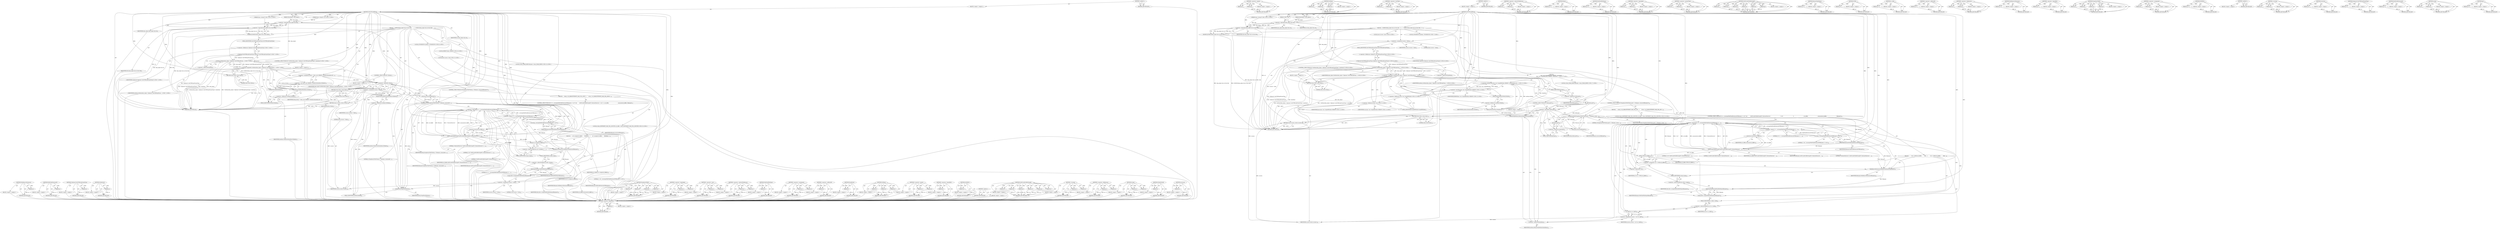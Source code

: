 digraph "get" {
vulnerable_232 [label=<(METHOD,PathRemoveExtension)>];
vulnerable_233 [label=<(PARAM,p1)>];
vulnerable_234 [label=<(BLOCK,&lt;empty&gt;,&lt;empty&gt;)>];
vulnerable_235 [label=<(METHOD_RETURN,ANY)>];
vulnerable_209 [label=<(METHOD,PathFindExtensionW)>];
vulnerable_210 [label=<(PARAM,p1)>];
vulnerable_211 [label=<(BLOCK,&lt;empty&gt;,&lt;empty&gt;)>];
vulnerable_212 [label=<(METHOD_RETURN,ANY)>];
vulnerable_161 [label=<(METHOD,Clipboard.GetCFHDropFormatType)>];
vulnerable_162 [label=<(PARAM,p1)>];
vulnerable_163 [label=<(BLOCK,&lt;empty&gt;,&lt;empty&gt;)>];
vulnerable_164 [label=<(METHOD_RETURN,ANY)>];
vulnerable_184 [label=<(METHOD,GlobalLock)>];
vulnerable_185 [label=<(PARAM,p1)>];
vulnerable_186 [label=<(BLOCK,&lt;empty&gt;,&lt;empty&gt;)>];
vulnerable_187 [label=<(METHOD_RETURN,ANY)>];
vulnerable_6 [label=<(METHOD,&lt;global&gt;)<SUB>1</SUB>>];
vulnerable_7 [label=<(BLOCK,&lt;empty&gt;,&lt;empty&gt;)<SUB>1</SUB>>];
vulnerable_8 [label=<(METHOD,GetUrlFromHDrop)<SUB>1</SUB>>];
vulnerable_9 [label=<(PARAM,IDataObject* data_object)<SUB>1</SUB>>];
vulnerable_10 [label="<(PARAM,base::string16* url)<SUB>2</SUB>>"];
vulnerable_11 [label="<(PARAM,base::string16* title)<SUB>3</SUB>>"];
vulnerable_12 [label=<(BLOCK,{
   DCHECK(data_object &amp;&amp; url &amp;&amp; title);
 
   ...,{
   DCHECK(data_object &amp;&amp; url &amp;&amp; title);
 
   ...)<SUB>3</SUB>>];
vulnerable_13 [label=<(DCHECK,DCHECK(data_object &amp;&amp; url &amp;&amp; title))<SUB>4</SUB>>];
vulnerable_14 [label=<(&lt;operator&gt;.logicalAnd,data_object &amp;&amp; url &amp;&amp; title)<SUB>4</SUB>>];
vulnerable_15 [label=<(&lt;operator&gt;.logicalAnd,data_object &amp;&amp; url)<SUB>4</SUB>>];
vulnerable_16 [label=<(IDENTIFIER,data_object,data_object &amp;&amp; url)<SUB>4</SUB>>];
vulnerable_17 [label=<(IDENTIFIER,url,data_object &amp;&amp; url)<SUB>4</SUB>>];
vulnerable_18 [label=<(IDENTIFIER,title,data_object &amp;&amp; url &amp;&amp; title)<SUB>4</SUB>>];
vulnerable_19 [label="<(LOCAL,STGMEDIUM medium: STGMEDIUM)<SUB>6</SUB>>"];
vulnerable_20 [label="<(CONTROL_STRUCTURE,IF,if (!GetData(data_object, Clipboard::GetCFHDropFormatType(), &amp;medium)))<SUB>7</SUB>>"];
vulnerable_21 [label="<(&lt;operator&gt;.logicalNot,!GetData(data_object, Clipboard::GetCFHDropForm...)<SUB>7</SUB>>"];
vulnerable_22 [label="<(GetData,GetData(data_object, Clipboard::GetCFHDropForma...)<SUB>7</SUB>>"];
vulnerable_23 [label="<(IDENTIFIER,data_object,GetData(data_object, Clipboard::GetCFHDropForma...)<SUB>7</SUB>>"];
vulnerable_24 [label="<(Clipboard.GetCFHDropFormatType,Clipboard::GetCFHDropFormatType())<SUB>7</SUB>>"];
vulnerable_25 [label="<(&lt;operator&gt;.fieldAccess,Clipboard::GetCFHDropFormatType)<SUB>7</SUB>>"];
vulnerable_26 [label="<(IDENTIFIER,Clipboard,Clipboard::GetCFHDropFormatType())<SUB>7</SUB>>"];
vulnerable_27 [label=<(FIELD_IDENTIFIER,GetCFHDropFormatType,GetCFHDropFormatType)<SUB>7</SUB>>];
vulnerable_28 [label=<(&lt;operator&gt;.addressOf,&amp;medium)<SUB>7</SUB>>];
vulnerable_29 [label="<(IDENTIFIER,medium,GetData(data_object, Clipboard::GetCFHDropForma...)<SUB>7</SUB>>"];
vulnerable_30 [label=<(BLOCK,&lt;empty&gt;,&lt;empty&gt;)<SUB>8</SUB>>];
vulnerable_31 [label=<(RETURN,return false;,return false;)<SUB>8</SUB>>];
vulnerable_32 [label=<(LITERAL,false,return false;)<SUB>8</SUB>>];
vulnerable_33 [label="<(LOCAL,HDROP hdrop: HDROP)<SUB>10</SUB>>"];
vulnerable_34 [label=<(&lt;operator&gt;.assignment,hdrop = static_cast&lt;HDROP&gt;(GlobalLock(medium.hG...)<SUB>10</SUB>>];
vulnerable_35 [label=<(IDENTIFIER,hdrop,hdrop = static_cast&lt;HDROP&gt;(GlobalLock(medium.hG...)<SUB>10</SUB>>];
vulnerable_36 [label=<(&lt;operator&gt;.cast,static_cast&lt;HDROP&gt;(GlobalLock(medium.hGlobal)))<SUB>10</SUB>>];
vulnerable_37 [label=<(UNKNOWN,HDROP,HDROP)<SUB>10</SUB>>];
vulnerable_38 [label=<(GlobalLock,GlobalLock(medium.hGlobal))<SUB>10</SUB>>];
vulnerable_39 [label=<(&lt;operator&gt;.fieldAccess,medium.hGlobal)<SUB>10</SUB>>];
vulnerable_40 [label=<(IDENTIFIER,medium,GlobalLock(medium.hGlobal))<SUB>10</SUB>>];
vulnerable_41 [label=<(FIELD_IDENTIFIER,hGlobal,hGlobal)<SUB>10</SUB>>];
vulnerable_42 [label=<(CONTROL_STRUCTURE,IF,if (!hdrop))<SUB>11</SUB>>];
vulnerable_43 [label=<(&lt;operator&gt;.logicalNot,!hdrop)<SUB>11</SUB>>];
vulnerable_44 [label=<(IDENTIFIER,hdrop,!hdrop)<SUB>11</SUB>>];
vulnerable_45 [label=<(BLOCK,&lt;empty&gt;,&lt;empty&gt;)<SUB>12</SUB>>];
vulnerable_46 [label=<(RETURN,return false;,return false;)<SUB>12</SUB>>];
vulnerable_47 [label=<(LITERAL,false,return false;)<SUB>12</SUB>>];
vulnerable_48 [label="<(LOCAL,bool success: bool)<SUB>13</SUB>>"];
vulnerable_49 [label=<(&lt;operator&gt;.assignment,success = false)<SUB>13</SUB>>];
vulnerable_50 [label=<(IDENTIFIER,success,success = false)<SUB>13</SUB>>];
vulnerable_51 [label=<(LITERAL,false,success = false)<SUB>13</SUB>>];
vulnerable_52 [label="<(LOCAL,wchar_t[MAX_PATH] filename: wchar_t[MAX_PATH])<SUB>14</SUB>>"];
vulnerable_53 [label=<(CONTROL_STRUCTURE,IF,if (DragQueryFileW(hdrop, 0, filename, arraysize(filename))))<SUB>15</SUB>>];
vulnerable_54 [label=<(DragQueryFileW,DragQueryFileW(hdrop, 0, filename, arraysize(fi...)<SUB>15</SUB>>];
vulnerable_55 [label=<(IDENTIFIER,hdrop,DragQueryFileW(hdrop, 0, filename, arraysize(fi...)<SUB>15</SUB>>];
vulnerable_56 [label=<(LITERAL,0,DragQueryFileW(hdrop, 0, filename, arraysize(fi...)<SUB>15</SUB>>];
vulnerable_57 [label=<(IDENTIFIER,filename,DragQueryFileW(hdrop, 0, filename, arraysize(fi...)<SUB>15</SUB>>];
vulnerable_58 [label=<(arraysize,arraysize(filename))<SUB>15</SUB>>];
vulnerable_59 [label=<(IDENTIFIER,filename,arraysize(filename))<SUB>15</SUB>>];
vulnerable_60 [label=<(BLOCK,{
    wchar_t url_buffer[INTERNET_MAX_URL_LENGT...,{
    wchar_t url_buffer[INTERNET_MAX_URL_LENGT...)<SUB>15</SUB>>];
vulnerable_61 [label="<(LOCAL,wchar_t[INTERNET_MAX_URL_LENGTH] url_buffer: wchar_t[INTERNET_MAX_URL_LENGTH])<SUB>16</SUB>>"];
vulnerable_62 [label=<(CONTROL_STRUCTURE,IF,if (0 == _wcsicmp(PathFindExtensionW(filename), L&quot;.url&quot;) &amp;&amp;
        GetPrivateProfileStringW(L&quot;InternetShortcut&quot;, L&quot;url&quot;, 0, url_buffer,
                                 arraysize(url_buffer), filename)))<SUB>17</SUB>>];
vulnerable_63 [label=<(&lt;operator&gt;.logicalAnd,0 == _wcsicmp(PathFindExtensionW(filename), L&quot;....)<SUB>17</SUB>>];
vulnerable_64 [label=<(&lt;operator&gt;.equals,0 == _wcsicmp(PathFindExtensionW(filename), L&quot;....)<SUB>17</SUB>>];
vulnerable_65 [label=<(LITERAL,0,0 == _wcsicmp(PathFindExtensionW(filename), L&quot;....)<SUB>17</SUB>>];
vulnerable_66 [label=<(_wcsicmp,_wcsicmp(PathFindExtensionW(filename), L&quot;.url&quot;))<SUB>17</SUB>>];
vulnerable_67 [label=<(PathFindExtensionW,PathFindExtensionW(filename))<SUB>17</SUB>>];
vulnerable_68 [label=<(IDENTIFIER,filename,PathFindExtensionW(filename))<SUB>17</SUB>>];
vulnerable_69 [label=<(LITERAL,L&quot;.url&quot;,_wcsicmp(PathFindExtensionW(filename), L&quot;.url&quot;))<SUB>17</SUB>>];
vulnerable_70 [label=<(GetPrivateProfileStringW,GetPrivateProfileStringW(L&quot;InternetShortcut&quot;, L...)<SUB>18</SUB>>];
vulnerable_71 [label=<(LITERAL,L&quot;InternetShortcut&quot;,GetPrivateProfileStringW(L&quot;InternetShortcut&quot;, L...)<SUB>18</SUB>>];
vulnerable_72 [label=<(LITERAL,L&quot;url&quot;,GetPrivateProfileStringW(L&quot;InternetShortcut&quot;, L...)<SUB>18</SUB>>];
vulnerable_73 [label=<(LITERAL,0,GetPrivateProfileStringW(L&quot;InternetShortcut&quot;, L...)<SUB>18</SUB>>];
vulnerable_74 [label=<(IDENTIFIER,url_buffer,GetPrivateProfileStringW(L&quot;InternetShortcut&quot;, L...)<SUB>18</SUB>>];
vulnerable_75 [label=<(arraysize,arraysize(url_buffer))<SUB>19</SUB>>];
vulnerable_76 [label=<(IDENTIFIER,url_buffer,arraysize(url_buffer))<SUB>19</SUB>>];
vulnerable_77 [label=<(IDENTIFIER,filename,GetPrivateProfileStringW(L&quot;InternetShortcut&quot;, L...)<SUB>19</SUB>>];
vulnerable_78 [label=<(BLOCK,{
      url-&gt;assign(url_buffer);
      PathRemo...,{
      url-&gt;assign(url_buffer);
      PathRemo...)<SUB>19</SUB>>];
vulnerable_79 [label=<(assign,url-&gt;assign(url_buffer))<SUB>20</SUB>>];
vulnerable_80 [label=<(&lt;operator&gt;.indirectFieldAccess,url-&gt;assign)<SUB>20</SUB>>];
vulnerable_81 [label=<(IDENTIFIER,url,url-&gt;assign(url_buffer))<SUB>20</SUB>>];
vulnerable_82 [label=<(FIELD_IDENTIFIER,assign,assign)<SUB>20</SUB>>];
vulnerable_83 [label=<(IDENTIFIER,url_buffer,url-&gt;assign(url_buffer))<SUB>20</SUB>>];
vulnerable_84 [label=<(PathRemoveExtension,PathRemoveExtension(filename))<SUB>21</SUB>>];
vulnerable_85 [label=<(IDENTIFIER,filename,PathRemoveExtension(filename))<SUB>21</SUB>>];
vulnerable_86 [label=<(assign,title-&gt;assign(PathFindFileName(filename)))<SUB>22</SUB>>];
vulnerable_87 [label=<(&lt;operator&gt;.indirectFieldAccess,title-&gt;assign)<SUB>22</SUB>>];
vulnerable_88 [label=<(IDENTIFIER,title,title-&gt;assign(PathFindFileName(filename)))<SUB>22</SUB>>];
vulnerable_89 [label=<(FIELD_IDENTIFIER,assign,assign)<SUB>22</SUB>>];
vulnerable_90 [label=<(PathFindFileName,PathFindFileName(filename))<SUB>22</SUB>>];
vulnerable_91 [label=<(IDENTIFIER,filename,PathFindFileName(filename))<SUB>22</SUB>>];
vulnerable_92 [label=<(&lt;operator&gt;.assignment,success = true)<SUB>23</SUB>>];
vulnerable_93 [label=<(IDENTIFIER,success,success = true)<SUB>23</SUB>>];
vulnerable_94 [label=<(LITERAL,true,success = true)<SUB>23</SUB>>];
vulnerable_95 [label=<(DragFinish,DragFinish(hdrop))<SUB>27</SUB>>];
vulnerable_96 [label=<(IDENTIFIER,hdrop,DragFinish(hdrop))<SUB>27</SUB>>];
vulnerable_97 [label=<(GlobalUnlock,GlobalUnlock(medium.hGlobal))<SUB>28</SUB>>];
vulnerable_98 [label=<(&lt;operator&gt;.fieldAccess,medium.hGlobal)<SUB>28</SUB>>];
vulnerable_99 [label=<(IDENTIFIER,medium,GlobalUnlock(medium.hGlobal))<SUB>28</SUB>>];
vulnerable_100 [label=<(FIELD_IDENTIFIER,hGlobal,hGlobal)<SUB>28</SUB>>];
vulnerable_101 [label=<(RETURN,return success;,return success;)<SUB>29</SUB>>];
vulnerable_102 [label=<(IDENTIFIER,success,return success;)<SUB>29</SUB>>];
vulnerable_103 [label=<(METHOD_RETURN,bool)<SUB>1</SUB>>];
vulnerable_105 [label=<(METHOD_RETURN,ANY)<SUB>1</SUB>>];
vulnerable_188 [label=<(METHOD,DragQueryFileW)>];
vulnerable_189 [label=<(PARAM,p1)>];
vulnerable_190 [label=<(PARAM,p2)>];
vulnerable_191 [label=<(PARAM,p3)>];
vulnerable_192 [label=<(PARAM,p4)>];
vulnerable_193 [label=<(BLOCK,&lt;empty&gt;,&lt;empty&gt;)>];
vulnerable_194 [label=<(METHOD_RETURN,ANY)>];
vulnerable_146 [label=<(METHOD,&lt;operator&gt;.logicalAnd)>];
vulnerable_147 [label=<(PARAM,p1)>];
vulnerable_148 [label=<(PARAM,p2)>];
vulnerable_149 [label=<(BLOCK,&lt;empty&gt;,&lt;empty&gt;)>];
vulnerable_150 [label=<(METHOD_RETURN,ANY)>];
vulnerable_179 [label=<(METHOD,&lt;operator&gt;.cast)>];
vulnerable_180 [label=<(PARAM,p1)>];
vulnerable_181 [label=<(PARAM,p2)>];
vulnerable_182 [label=<(BLOCK,&lt;empty&gt;,&lt;empty&gt;)>];
vulnerable_183 [label=<(METHOD_RETURN,ANY)>];
vulnerable_227 [label=<(METHOD,&lt;operator&gt;.indirectFieldAccess)>];
vulnerable_228 [label=<(PARAM,p1)>];
vulnerable_229 [label=<(PARAM,p2)>];
vulnerable_230 [label=<(BLOCK,&lt;empty&gt;,&lt;empty&gt;)>];
vulnerable_231 [label=<(METHOD_RETURN,ANY)>];
vulnerable_236 [label=<(METHOD,PathFindFileName)>];
vulnerable_237 [label=<(PARAM,p1)>];
vulnerable_238 [label=<(BLOCK,&lt;empty&gt;,&lt;empty&gt;)>];
vulnerable_239 [label=<(METHOD_RETURN,ANY)>];
vulnerable_174 [label=<(METHOD,&lt;operator&gt;.assignment)>];
vulnerable_175 [label=<(PARAM,p1)>];
vulnerable_176 [label=<(PARAM,p2)>];
vulnerable_177 [label=<(BLOCK,&lt;empty&gt;,&lt;empty&gt;)>];
vulnerable_178 [label=<(METHOD_RETURN,ANY)>];
vulnerable_170 [label=<(METHOD,&lt;operator&gt;.addressOf)>];
vulnerable_171 [label=<(PARAM,p1)>];
vulnerable_172 [label=<(BLOCK,&lt;empty&gt;,&lt;empty&gt;)>];
vulnerable_173 [label=<(METHOD_RETURN,ANY)>];
vulnerable_240 [label=<(METHOD,DragFinish)>];
vulnerable_241 [label=<(PARAM,p1)>];
vulnerable_242 [label=<(BLOCK,&lt;empty&gt;,&lt;empty&gt;)>];
vulnerable_243 [label=<(METHOD_RETURN,ANY)>];
vulnerable_155 [label=<(METHOD,GetData)>];
vulnerable_156 [label=<(PARAM,p1)>];
vulnerable_157 [label=<(PARAM,p2)>];
vulnerable_158 [label=<(PARAM,p3)>];
vulnerable_159 [label=<(BLOCK,&lt;empty&gt;,&lt;empty&gt;)>];
vulnerable_160 [label=<(METHOD_RETURN,ANY)>];
vulnerable_199 [label=<(METHOD,&lt;operator&gt;.equals)>];
vulnerable_200 [label=<(PARAM,p1)>];
vulnerable_201 [label=<(PARAM,p2)>];
vulnerable_202 [label=<(BLOCK,&lt;empty&gt;,&lt;empty&gt;)>];
vulnerable_203 [label=<(METHOD_RETURN,ANY)>];
vulnerable_151 [label=<(METHOD,&lt;operator&gt;.logicalNot)>];
vulnerable_152 [label=<(PARAM,p1)>];
vulnerable_153 [label=<(BLOCK,&lt;empty&gt;,&lt;empty&gt;)>];
vulnerable_154 [label=<(METHOD_RETURN,ANY)>];
vulnerable_142 [label=<(METHOD,DCHECK)>];
vulnerable_143 [label=<(PARAM,p1)>];
vulnerable_144 [label=<(BLOCK,&lt;empty&gt;,&lt;empty&gt;)>];
vulnerable_145 [label=<(METHOD_RETURN,ANY)>];
vulnerable_136 [label=<(METHOD,&lt;global&gt;)<SUB>1</SUB>>];
vulnerable_137 [label=<(BLOCK,&lt;empty&gt;,&lt;empty&gt;)>];
vulnerable_138 [label=<(METHOD_RETURN,ANY)>];
vulnerable_213 [label=<(METHOD,GetPrivateProfileStringW)>];
vulnerable_214 [label=<(PARAM,p1)>];
vulnerable_215 [label=<(PARAM,p2)>];
vulnerable_216 [label=<(PARAM,p3)>];
vulnerable_217 [label=<(PARAM,p4)>];
vulnerable_218 [label=<(PARAM,p5)>];
vulnerable_219 [label=<(PARAM,p6)>];
vulnerable_220 [label=<(BLOCK,&lt;empty&gt;,&lt;empty&gt;)>];
vulnerable_221 [label=<(METHOD_RETURN,ANY)>];
vulnerable_204 [label=<(METHOD,_wcsicmp)>];
vulnerable_205 [label=<(PARAM,p1)>];
vulnerable_206 [label=<(PARAM,p2)>];
vulnerable_207 [label=<(BLOCK,&lt;empty&gt;,&lt;empty&gt;)>];
vulnerable_208 [label=<(METHOD_RETURN,ANY)>];
vulnerable_165 [label=<(METHOD,&lt;operator&gt;.fieldAccess)>];
vulnerable_166 [label=<(PARAM,p1)>];
vulnerable_167 [label=<(PARAM,p2)>];
vulnerable_168 [label=<(BLOCK,&lt;empty&gt;,&lt;empty&gt;)>];
vulnerable_169 [label=<(METHOD_RETURN,ANY)>];
vulnerable_222 [label=<(METHOD,assign)>];
vulnerable_223 [label=<(PARAM,p1)>];
vulnerable_224 [label=<(PARAM,p2)>];
vulnerable_225 [label=<(BLOCK,&lt;empty&gt;,&lt;empty&gt;)>];
vulnerable_226 [label=<(METHOD_RETURN,ANY)>];
vulnerable_244 [label=<(METHOD,GlobalUnlock)>];
vulnerable_245 [label=<(PARAM,p1)>];
vulnerable_246 [label=<(BLOCK,&lt;empty&gt;,&lt;empty&gt;)>];
vulnerable_247 [label=<(METHOD_RETURN,ANY)>];
vulnerable_195 [label=<(METHOD,arraysize)>];
vulnerable_196 [label=<(PARAM,p1)>];
vulnerable_197 [label=<(BLOCK,&lt;empty&gt;,&lt;empty&gt;)>];
vulnerable_198 [label=<(METHOD_RETURN,ANY)>];
fixed_243 [label=<(METHOD,&lt;operator&gt;.indirection)>];
fixed_244 [label=<(PARAM,p1)>];
fixed_245 [label=<(BLOCK,&lt;empty&gt;,&lt;empty&gt;)>];
fixed_246 [label=<(METHOD_RETURN,ANY)>];
fixed_220 [label=<(METHOD,&lt;operator&gt;.equals)>];
fixed_221 [label=<(PARAM,p1)>];
fixed_222 [label=<(PARAM,p2)>];
fixed_223 [label=<(BLOCK,&lt;empty&gt;,&lt;empty&gt;)>];
fixed_224 [label=<(METHOD_RETURN,ANY)>];
fixed_172 [label=<(METHOD,GetData)>];
fixed_173 [label=<(PARAM,p1)>];
fixed_174 [label=<(PARAM,p2)>];
fixed_175 [label=<(PARAM,p3)>];
fixed_176 [label=<(BLOCK,&lt;empty&gt;,&lt;empty&gt;)>];
fixed_177 [label=<(METHOD_RETURN,ANY)>];
fixed_196 [label=<(METHOD,&lt;operator&gt;.lessThan)>];
fixed_197 [label=<(PARAM,p1)>];
fixed_198 [label=<(PARAM,p2)>];
fixed_199 [label=<(BLOCK,&lt;empty&gt;,&lt;empty&gt;)>];
fixed_200 [label=<(METHOD_RETURN,ANY)>];
fixed_6 [label=<(METHOD,&lt;global&gt;)<SUB>1</SUB>>];
fixed_7 [label=<(BLOCK,&lt;empty&gt;,&lt;empty&gt;)<SUB>1</SUB>>];
fixed_8 [label=<(METHOD,GetUrlFromHDrop)<SUB>1</SUB>>];
fixed_9 [label=<(PARAM,IDataObject* data_object)<SUB>1</SUB>>];
fixed_10 [label=<(PARAM,GURL* url)<SUB>2</SUB>>];
fixed_11 [label="<(PARAM,base::string16* title)<SUB>3</SUB>>"];
fixed_12 [label=<(BLOCK,{
   DCHECK(data_object &amp;&amp; url &amp;&amp; title);
 
  b...,{
   DCHECK(data_object &amp;&amp; url &amp;&amp; title);
 
  b...)<SUB>3</SUB>>];
fixed_13 [label=<(DCHECK,DCHECK(data_object &amp;&amp; url &amp;&amp; title))<SUB>4</SUB>>];
fixed_14 [label=<(&lt;operator&gt;.logicalAnd,data_object &amp;&amp; url &amp;&amp; title)<SUB>4</SUB>>];
fixed_15 [label=<(&lt;operator&gt;.logicalAnd,data_object &amp;&amp; url)<SUB>4</SUB>>];
fixed_16 [label=<(IDENTIFIER,data_object,data_object &amp;&amp; url)<SUB>4</SUB>>];
fixed_17 [label=<(IDENTIFIER,url,data_object &amp;&amp; url)<SUB>4</SUB>>];
fixed_18 [label=<(IDENTIFIER,title,data_object &amp;&amp; url &amp;&amp; title)<SUB>4</SUB>>];
fixed_19 [label="<(LOCAL,bool success: bool)<SUB>6</SUB>>"];
fixed_20 [label=<(&lt;operator&gt;.assignment,success = false)<SUB>6</SUB>>];
fixed_21 [label=<(IDENTIFIER,success,success = false)<SUB>6</SUB>>];
fixed_22 [label=<(LITERAL,false,success = false)<SUB>6</SUB>>];
fixed_23 [label="<(LOCAL,STGMEDIUM medium: STGMEDIUM)<SUB>7</SUB>>"];
fixed_24 [label="<(CONTROL_STRUCTURE,IF,if (!GetData(data_object, Clipboard::GetCFHDropFormatType(), &amp;medium)))<SUB>8</SUB>>"];
fixed_25 [label="<(&lt;operator&gt;.logicalNot,!GetData(data_object, Clipboard::GetCFHDropForm...)<SUB>8</SUB>>"];
fixed_26 [label="<(GetData,GetData(data_object, Clipboard::GetCFHDropForma...)<SUB>8</SUB>>"];
fixed_27 [label="<(IDENTIFIER,data_object,GetData(data_object, Clipboard::GetCFHDropForma...)<SUB>8</SUB>>"];
fixed_28 [label="<(Clipboard.GetCFHDropFormatType,Clipboard::GetCFHDropFormatType())<SUB>8</SUB>>"];
fixed_29 [label="<(&lt;operator&gt;.fieldAccess,Clipboard::GetCFHDropFormatType)<SUB>8</SUB>>"];
fixed_30 [label="<(IDENTIFIER,Clipboard,Clipboard::GetCFHDropFormatType())<SUB>8</SUB>>"];
fixed_31 [label=<(FIELD_IDENTIFIER,GetCFHDropFormatType,GetCFHDropFormatType)<SUB>8</SUB>>];
fixed_32 [label=<(&lt;operator&gt;.addressOf,&amp;medium)<SUB>8</SUB>>];
fixed_33 [label="<(IDENTIFIER,medium,GetData(data_object, Clipboard::GetCFHDropForma...)<SUB>8</SUB>>"];
fixed_34 [label=<(BLOCK,&lt;empty&gt;,&lt;empty&gt;)<SUB>9</SUB>>];
fixed_35 [label=<(RETURN,return false;,return false;)<SUB>9</SUB>>];
fixed_36 [label=<(LITERAL,false,return false;)<SUB>9</SUB>>];
fixed_37 [label="<(BLOCK,{
    base::win::ScopedHGlobal&lt;HDROP&gt; hdrop(med...,{
    base::win::ScopedHGlobal&lt;HDROP&gt; hdrop(med...)<SUB>11</SUB>>"];
fixed_38 [label="<(&lt;operator&gt;.greaterThan,base::win::ScopedHGlobal&lt;HDROP&gt; hdrop(medium.hG...)<SUB>12</SUB>>"];
fixed_39 [label="<(&lt;operator&gt;.lessThan,base::win::ScopedHGlobal&lt;HDROP)<SUB>12</SUB>>"];
fixed_40 [label="<(&lt;operator&gt;.fieldAccess,base::win::ScopedHGlobal)<SUB>12</SUB>>"];
fixed_41 [label="<(&lt;operator&gt;.fieldAccess,base::win)<SUB>12</SUB>>"];
fixed_42 [label="<(IDENTIFIER,base,base::win::ScopedHGlobal&lt;HDROP)<SUB>12</SUB>>"];
fixed_43 [label="<(IDENTIFIER,win,base::win::ScopedHGlobal&lt;HDROP)<SUB>12</SUB>>"];
fixed_44 [label=<(FIELD_IDENTIFIER,ScopedHGlobal,ScopedHGlobal)<SUB>12</SUB>>];
fixed_45 [label="<(IDENTIFIER,HDROP,base::win::ScopedHGlobal&lt;HDROP)<SUB>12</SUB>>"];
fixed_46 [label=<(hdrop,hdrop(medium.hGlobal))<SUB>12</SUB>>];
fixed_47 [label=<(&lt;operator&gt;.fieldAccess,medium.hGlobal)<SUB>12</SUB>>];
fixed_48 [label=<(IDENTIFIER,medium,hdrop(medium.hGlobal))<SUB>12</SUB>>];
fixed_49 [label=<(FIELD_IDENTIFIER,hGlobal,hGlobal)<SUB>12</SUB>>];
fixed_50 [label=<(CONTROL_STRUCTURE,IF,if (!hdrop.get()))<SUB>14</SUB>>];
fixed_51 [label=<(&lt;operator&gt;.logicalNot,!hdrop.get())<SUB>14</SUB>>];
fixed_52 [label=<(get,hdrop.get())<SUB>14</SUB>>];
fixed_53 [label=<(&lt;operator&gt;.fieldAccess,hdrop.get)<SUB>14</SUB>>];
fixed_54 [label=<(IDENTIFIER,hdrop,hdrop.get())<SUB>14</SUB>>];
fixed_55 [label=<(FIELD_IDENTIFIER,get,get)<SUB>14</SUB>>];
fixed_56 [label=<(BLOCK,&lt;empty&gt;,&lt;empty&gt;)<SUB>15</SUB>>];
fixed_57 [label=<(RETURN,return false;,return false;)<SUB>15</SUB>>];
fixed_58 [label=<(LITERAL,false,return false;)<SUB>15</SUB>>];
fixed_59 [label="<(LOCAL,wchar_t[MAX_PATH] filename: wchar_t[MAX_PATH])<SUB>17</SUB>>"];
fixed_60 [label=<(CONTROL_STRUCTURE,IF,if (DragQueryFileW(hdrop.get(), 0, filename, arraysize(filename))))<SUB>18</SUB>>];
fixed_61 [label=<(DragQueryFileW,DragQueryFileW(hdrop.get(), 0, filename, arrays...)<SUB>18</SUB>>];
fixed_62 [label=<(get,hdrop.get())<SUB>18</SUB>>];
fixed_63 [label=<(&lt;operator&gt;.fieldAccess,hdrop.get)<SUB>18</SUB>>];
fixed_64 [label=<(IDENTIFIER,hdrop,hdrop.get())<SUB>18</SUB>>];
fixed_65 [label=<(FIELD_IDENTIFIER,get,get)<SUB>18</SUB>>];
fixed_66 [label=<(LITERAL,0,DragQueryFileW(hdrop.get(), 0, filename, arrays...)<SUB>18</SUB>>];
fixed_67 [label=<(IDENTIFIER,filename,DragQueryFileW(hdrop.get(), 0, filename, arrays...)<SUB>18</SUB>>];
fixed_68 [label=<(arraysize,arraysize(filename))<SUB>18</SUB>>];
fixed_69 [label=<(IDENTIFIER,filename,arraysize(filename))<SUB>18</SUB>>];
fixed_70 [label=<(BLOCK,{
      wchar_t url_buffer[INTERNET_MAX_URL_LEN...,{
      wchar_t url_buffer[INTERNET_MAX_URL_LEN...)<SUB>18</SUB>>];
fixed_71 [label="<(LOCAL,wchar_t[INTERNET_MAX_URL_LENGTH] url_buffer: wchar_t[INTERNET_MAX_URL_LENGTH])<SUB>19</SUB>>"];
fixed_72 [label=<(CONTROL_STRUCTURE,IF,if (0 == _wcsicmp(PathFindExtensionW(filename), L&quot;.url&quot;) &amp;&amp;
          GetPrivateProfileStringW(L&quot;InternetShortcut&quot;,
                                   L&quot;url&quot;,
                                   0,
                                   url_buffer,
                                   arraysize(url_buffer),
                                   filename)))<SUB>20</SUB>>];
fixed_73 [label=<(&lt;operator&gt;.logicalAnd,0 == _wcsicmp(PathFindExtensionW(filename), L&quot;....)<SUB>20</SUB>>];
fixed_74 [label=<(&lt;operator&gt;.equals,0 == _wcsicmp(PathFindExtensionW(filename), L&quot;....)<SUB>20</SUB>>];
fixed_75 [label=<(LITERAL,0,0 == _wcsicmp(PathFindExtensionW(filename), L&quot;....)<SUB>20</SUB>>];
fixed_76 [label=<(_wcsicmp,_wcsicmp(PathFindExtensionW(filename), L&quot;.url&quot;))<SUB>20</SUB>>];
fixed_77 [label=<(PathFindExtensionW,PathFindExtensionW(filename))<SUB>20</SUB>>];
fixed_78 [label=<(IDENTIFIER,filename,PathFindExtensionW(filename))<SUB>20</SUB>>];
fixed_79 [label=<(LITERAL,L&quot;.url&quot;,_wcsicmp(PathFindExtensionW(filename), L&quot;.url&quot;))<SUB>20</SUB>>];
fixed_80 [label=<(GetPrivateProfileStringW,GetPrivateProfileStringW(L&quot;InternetShortcut&quot;,
 ...)<SUB>21</SUB>>];
fixed_81 [label=<(LITERAL,L&quot;InternetShortcut&quot;,GetPrivateProfileStringW(L&quot;InternetShortcut&quot;,
 ...)<SUB>21</SUB>>];
fixed_82 [label=<(LITERAL,L&quot;url&quot;,GetPrivateProfileStringW(L&quot;InternetShortcut&quot;,
 ...)<SUB>22</SUB>>];
fixed_83 [label=<(LITERAL,0,GetPrivateProfileStringW(L&quot;InternetShortcut&quot;,
 ...)<SUB>23</SUB>>];
fixed_84 [label=<(IDENTIFIER,url_buffer,GetPrivateProfileStringW(L&quot;InternetShortcut&quot;,
 ...)<SUB>24</SUB>>];
fixed_85 [label=<(arraysize,arraysize(url_buffer))<SUB>25</SUB>>];
fixed_86 [label=<(IDENTIFIER,url_buffer,arraysize(url_buffer))<SUB>25</SUB>>];
fixed_87 [label=<(IDENTIFIER,filename,GetPrivateProfileStringW(L&quot;InternetShortcut&quot;,
 ...)<SUB>26</SUB>>];
fixed_88 [label=<(BLOCK,{
        *url = GURL(url_buffer);
        Path...,{
        *url = GURL(url_buffer);
        Path...)<SUB>26</SUB>>];
fixed_89 [label=<(&lt;operator&gt;.assignment,*url = GURL(url_buffer))<SUB>27</SUB>>];
fixed_90 [label=<(&lt;operator&gt;.indirection,*url)<SUB>27</SUB>>];
fixed_91 [label=<(IDENTIFIER,url,*url = GURL(url_buffer))<SUB>27</SUB>>];
fixed_92 [label=<(GURL,GURL(url_buffer))<SUB>27</SUB>>];
fixed_93 [label=<(IDENTIFIER,url_buffer,GURL(url_buffer))<SUB>27</SUB>>];
fixed_94 [label=<(PathRemoveExtension,PathRemoveExtension(filename))<SUB>28</SUB>>];
fixed_95 [label=<(IDENTIFIER,filename,PathRemoveExtension(filename))<SUB>28</SUB>>];
fixed_96 [label=<(assign,title-&gt;assign(PathFindFileName(filename)))<SUB>29</SUB>>];
fixed_97 [label=<(&lt;operator&gt;.indirectFieldAccess,title-&gt;assign)<SUB>29</SUB>>];
fixed_98 [label=<(IDENTIFIER,title,title-&gt;assign(PathFindFileName(filename)))<SUB>29</SUB>>];
fixed_99 [label=<(FIELD_IDENTIFIER,assign,assign)<SUB>29</SUB>>];
fixed_100 [label=<(PathFindFileName,PathFindFileName(filename))<SUB>29</SUB>>];
fixed_101 [label=<(IDENTIFIER,filename,PathFindFileName(filename))<SUB>29</SUB>>];
fixed_102 [label=<(&lt;operator&gt;.assignment,success = url-&gt;is_valid())<SUB>30</SUB>>];
fixed_103 [label=<(IDENTIFIER,success,success = url-&gt;is_valid())<SUB>30</SUB>>];
fixed_104 [label=<(is_valid,url-&gt;is_valid())<SUB>30</SUB>>];
fixed_105 [label=<(&lt;operator&gt;.indirectFieldAccess,url-&gt;is_valid)<SUB>30</SUB>>];
fixed_106 [label=<(IDENTIFIER,url,url-&gt;is_valid())<SUB>30</SUB>>];
fixed_107 [label=<(FIELD_IDENTIFIER,is_valid,is_valid)<SUB>30</SUB>>];
fixed_108 [label=<(ReleaseStgMedium,ReleaseStgMedium(&amp;medium))<SUB>35</SUB>>];
fixed_109 [label=<(&lt;operator&gt;.addressOf,&amp;medium)<SUB>35</SUB>>];
fixed_110 [label=<(IDENTIFIER,medium,ReleaseStgMedium(&amp;medium))<SUB>35</SUB>>];
fixed_111 [label=<(RETURN,return success;,return success;)<SUB>36</SUB>>];
fixed_112 [label=<(IDENTIFIER,success,return success;)<SUB>36</SUB>>];
fixed_113 [label=<(METHOD_RETURN,bool)<SUB>1</SUB>>];
fixed_115 [label=<(METHOD_RETURN,ANY)<SUB>1</SUB>>];
fixed_260 [label=<(METHOD,&lt;operator&gt;.indirectFieldAccess)>];
fixed_261 [label=<(PARAM,p1)>];
fixed_262 [label=<(PARAM,p2)>];
fixed_263 [label=<(BLOCK,&lt;empty&gt;,&lt;empty&gt;)>];
fixed_264 [label=<(METHOD_RETURN,ANY)>];
fixed_201 [label=<(METHOD,hdrop)>];
fixed_202 [label=<(PARAM,p1)>];
fixed_203 [label=<(BLOCK,&lt;empty&gt;,&lt;empty&gt;)>];
fixed_204 [label=<(METHOD_RETURN,ANY)>];
fixed_265 [label=<(METHOD,PathFindFileName)>];
fixed_266 [label=<(PARAM,p1)>];
fixed_267 [label=<(BLOCK,&lt;empty&gt;,&lt;empty&gt;)>];
fixed_268 [label=<(METHOD_RETURN,ANY)>];
fixed_158 [label=<(METHOD,&lt;operator&gt;.logicalAnd)>];
fixed_159 [label=<(PARAM,p1)>];
fixed_160 [label=<(PARAM,p2)>];
fixed_161 [label=<(BLOCK,&lt;empty&gt;,&lt;empty&gt;)>];
fixed_162 [label=<(METHOD_RETURN,ANY)>];
fixed_191 [label=<(METHOD,&lt;operator&gt;.greaterThan)>];
fixed_192 [label=<(PARAM,p1)>];
fixed_193 [label=<(PARAM,p2)>];
fixed_194 [label=<(BLOCK,&lt;empty&gt;,&lt;empty&gt;)>];
fixed_195 [label=<(METHOD_RETURN,ANY)>];
fixed_234 [label=<(METHOD,GetPrivateProfileStringW)>];
fixed_235 [label=<(PARAM,p1)>];
fixed_236 [label=<(PARAM,p2)>];
fixed_237 [label=<(PARAM,p3)>];
fixed_238 [label=<(PARAM,p4)>];
fixed_239 [label=<(PARAM,p5)>];
fixed_240 [label=<(PARAM,p6)>];
fixed_241 [label=<(BLOCK,&lt;empty&gt;,&lt;empty&gt;)>];
fixed_242 [label=<(METHOD_RETURN,ANY)>];
fixed_273 [label=<(METHOD,ReleaseStgMedium)>];
fixed_274 [label=<(PARAM,p1)>];
fixed_275 [label=<(BLOCK,&lt;empty&gt;,&lt;empty&gt;)>];
fixed_276 [label=<(METHOD_RETURN,ANY)>];
fixed_247 [label=<(METHOD,GURL)>];
fixed_248 [label=<(PARAM,p1)>];
fixed_249 [label=<(BLOCK,&lt;empty&gt;,&lt;empty&gt;)>];
fixed_250 [label=<(METHOD_RETURN,ANY)>];
fixed_269 [label=<(METHOD,is_valid)>];
fixed_270 [label=<(PARAM,p1)>];
fixed_271 [label=<(BLOCK,&lt;empty&gt;,&lt;empty&gt;)>];
fixed_272 [label=<(METHOD_RETURN,ANY)>];
fixed_187 [label=<(METHOD,&lt;operator&gt;.addressOf)>];
fixed_188 [label=<(PARAM,p1)>];
fixed_189 [label=<(BLOCK,&lt;empty&gt;,&lt;empty&gt;)>];
fixed_190 [label=<(METHOD_RETURN,ANY)>];
fixed_182 [label=<(METHOD,&lt;operator&gt;.fieldAccess)>];
fixed_183 [label=<(PARAM,p1)>];
fixed_184 [label=<(PARAM,p2)>];
fixed_185 [label=<(BLOCK,&lt;empty&gt;,&lt;empty&gt;)>];
fixed_186 [label=<(METHOD_RETURN,ANY)>];
fixed_251 [label=<(METHOD,PathRemoveExtension)>];
fixed_252 [label=<(PARAM,p1)>];
fixed_253 [label=<(BLOCK,&lt;empty&gt;,&lt;empty&gt;)>];
fixed_254 [label=<(METHOD_RETURN,ANY)>];
fixed_168 [label=<(METHOD,&lt;operator&gt;.logicalNot)>];
fixed_169 [label=<(PARAM,p1)>];
fixed_170 [label=<(BLOCK,&lt;empty&gt;,&lt;empty&gt;)>];
fixed_171 [label=<(METHOD_RETURN,ANY)>];
fixed_209 [label=<(METHOD,DragQueryFileW)>];
fixed_210 [label=<(PARAM,p1)>];
fixed_211 [label=<(PARAM,p2)>];
fixed_212 [label=<(PARAM,p3)>];
fixed_213 [label=<(PARAM,p4)>];
fixed_214 [label=<(BLOCK,&lt;empty&gt;,&lt;empty&gt;)>];
fixed_215 [label=<(METHOD_RETURN,ANY)>];
fixed_163 [label=<(METHOD,&lt;operator&gt;.assignment)>];
fixed_164 [label=<(PARAM,p1)>];
fixed_165 [label=<(PARAM,p2)>];
fixed_166 [label=<(BLOCK,&lt;empty&gt;,&lt;empty&gt;)>];
fixed_167 [label=<(METHOD_RETURN,ANY)>];
fixed_154 [label=<(METHOD,DCHECK)>];
fixed_155 [label=<(PARAM,p1)>];
fixed_156 [label=<(BLOCK,&lt;empty&gt;,&lt;empty&gt;)>];
fixed_157 [label=<(METHOD_RETURN,ANY)>];
fixed_148 [label=<(METHOD,&lt;global&gt;)<SUB>1</SUB>>];
fixed_149 [label=<(BLOCK,&lt;empty&gt;,&lt;empty&gt;)>];
fixed_150 [label=<(METHOD_RETURN,ANY)>];
fixed_225 [label=<(METHOD,_wcsicmp)>];
fixed_226 [label=<(PARAM,p1)>];
fixed_227 [label=<(PARAM,p2)>];
fixed_228 [label=<(BLOCK,&lt;empty&gt;,&lt;empty&gt;)>];
fixed_229 [label=<(METHOD_RETURN,ANY)>];
fixed_216 [label=<(METHOD,arraysize)>];
fixed_217 [label=<(PARAM,p1)>];
fixed_218 [label=<(BLOCK,&lt;empty&gt;,&lt;empty&gt;)>];
fixed_219 [label=<(METHOD_RETURN,ANY)>];
fixed_178 [label=<(METHOD,Clipboard.GetCFHDropFormatType)>];
fixed_179 [label=<(PARAM,p1)>];
fixed_180 [label=<(BLOCK,&lt;empty&gt;,&lt;empty&gt;)>];
fixed_181 [label=<(METHOD_RETURN,ANY)>];
fixed_230 [label=<(METHOD,PathFindExtensionW)>];
fixed_231 [label=<(PARAM,p1)>];
fixed_232 [label=<(BLOCK,&lt;empty&gt;,&lt;empty&gt;)>];
fixed_233 [label=<(METHOD_RETURN,ANY)>];
fixed_255 [label=<(METHOD,assign)>];
fixed_256 [label=<(PARAM,p1)>];
fixed_257 [label=<(PARAM,p2)>];
fixed_258 [label=<(BLOCK,&lt;empty&gt;,&lt;empty&gt;)>];
fixed_259 [label=<(METHOD_RETURN,ANY)>];
fixed_205 [label=<(METHOD,get)>];
fixed_206 [label=<(PARAM,p1)>];
fixed_207 [label=<(BLOCK,&lt;empty&gt;,&lt;empty&gt;)>];
fixed_208 [label=<(METHOD_RETURN,ANY)>];
vulnerable_232 -> vulnerable_233  [key=0, label="AST: "];
vulnerable_232 -> vulnerable_233  [key=1, label="DDG: "];
vulnerable_232 -> vulnerable_234  [key=0, label="AST: "];
vulnerable_232 -> vulnerable_235  [key=0, label="AST: "];
vulnerable_232 -> vulnerable_235  [key=1, label="CFG: "];
vulnerable_233 -> vulnerable_235  [key=0, label="DDG: p1"];
vulnerable_234 -> fixed_243  [key=0];
vulnerable_235 -> fixed_243  [key=0];
vulnerable_209 -> vulnerable_210  [key=0, label="AST: "];
vulnerable_209 -> vulnerable_210  [key=1, label="DDG: "];
vulnerable_209 -> vulnerable_211  [key=0, label="AST: "];
vulnerable_209 -> vulnerable_212  [key=0, label="AST: "];
vulnerable_209 -> vulnerable_212  [key=1, label="CFG: "];
vulnerable_210 -> vulnerable_212  [key=0, label="DDG: p1"];
vulnerable_211 -> fixed_243  [key=0];
vulnerable_212 -> fixed_243  [key=0];
vulnerable_161 -> vulnerable_162  [key=0, label="AST: "];
vulnerable_161 -> vulnerable_162  [key=1, label="DDG: "];
vulnerable_161 -> vulnerable_163  [key=0, label="AST: "];
vulnerable_161 -> vulnerable_164  [key=0, label="AST: "];
vulnerable_161 -> vulnerable_164  [key=1, label="CFG: "];
vulnerable_162 -> vulnerable_164  [key=0, label="DDG: p1"];
vulnerable_163 -> fixed_243  [key=0];
vulnerable_164 -> fixed_243  [key=0];
vulnerable_184 -> vulnerable_185  [key=0, label="AST: "];
vulnerable_184 -> vulnerable_185  [key=1, label="DDG: "];
vulnerable_184 -> vulnerable_186  [key=0, label="AST: "];
vulnerable_184 -> vulnerable_187  [key=0, label="AST: "];
vulnerable_184 -> vulnerable_187  [key=1, label="CFG: "];
vulnerable_185 -> vulnerable_187  [key=0, label="DDG: p1"];
vulnerable_186 -> fixed_243  [key=0];
vulnerable_187 -> fixed_243  [key=0];
vulnerable_6 -> vulnerable_7  [key=0, label="AST: "];
vulnerable_6 -> vulnerable_105  [key=0, label="AST: "];
vulnerable_6 -> vulnerable_105  [key=1, label="CFG: "];
vulnerable_7 -> vulnerable_8  [key=0, label="AST: "];
vulnerable_8 -> vulnerable_9  [key=0, label="AST: "];
vulnerable_8 -> vulnerable_9  [key=1, label="DDG: "];
vulnerable_8 -> vulnerable_10  [key=0, label="AST: "];
vulnerable_8 -> vulnerable_10  [key=1, label="DDG: "];
vulnerable_8 -> vulnerable_11  [key=0, label="AST: "];
vulnerable_8 -> vulnerable_11  [key=1, label="DDG: "];
vulnerable_8 -> vulnerable_12  [key=0, label="AST: "];
vulnerable_8 -> vulnerable_103  [key=0, label="AST: "];
vulnerable_8 -> vulnerable_15  [key=0, label="CFG: "];
vulnerable_8 -> vulnerable_15  [key=1, label="DDG: "];
vulnerable_8 -> vulnerable_49  [key=0, label="DDG: "];
vulnerable_8 -> vulnerable_95  [key=0, label="DDG: "];
vulnerable_8 -> vulnerable_97  [key=0, label="DDG: "];
vulnerable_8 -> vulnerable_102  [key=0, label="DDG: "];
vulnerable_8 -> vulnerable_14  [key=0, label="DDG: "];
vulnerable_8 -> vulnerable_31  [key=0, label="DDG: "];
vulnerable_8 -> vulnerable_43  [key=0, label="DDG: "];
vulnerable_8 -> vulnerable_46  [key=0, label="DDG: "];
vulnerable_8 -> vulnerable_54  [key=0, label="DDG: "];
vulnerable_8 -> vulnerable_22  [key=0, label="DDG: "];
vulnerable_8 -> vulnerable_32  [key=0, label="DDG: "];
vulnerable_8 -> vulnerable_38  [key=0, label="DDG: "];
vulnerable_8 -> vulnerable_47  [key=0, label="DDG: "];
vulnerable_8 -> vulnerable_58  [key=0, label="DDG: "];
vulnerable_8 -> vulnerable_92  [key=0, label="DDG: "];
vulnerable_8 -> vulnerable_64  [key=0, label="DDG: "];
vulnerable_8 -> vulnerable_70  [key=0, label="DDG: "];
vulnerable_8 -> vulnerable_79  [key=0, label="DDG: "];
vulnerable_8 -> vulnerable_84  [key=0, label="DDG: "];
vulnerable_8 -> vulnerable_66  [key=0, label="DDG: "];
vulnerable_8 -> vulnerable_75  [key=0, label="DDG: "];
vulnerable_8 -> vulnerable_90  [key=0, label="DDG: "];
vulnerable_8 -> vulnerable_67  [key=0, label="DDG: "];
vulnerable_9 -> vulnerable_15  [key=0, label="DDG: data_object"];
vulnerable_10 -> vulnerable_15  [key=0, label="DDG: url"];
vulnerable_11 -> vulnerable_14  [key=0, label="DDG: title"];
vulnerable_12 -> vulnerable_13  [key=0, label="AST: "];
vulnerable_12 -> vulnerable_19  [key=0, label="AST: "];
vulnerable_12 -> vulnerable_20  [key=0, label="AST: "];
vulnerable_12 -> vulnerable_33  [key=0, label="AST: "];
vulnerable_12 -> vulnerable_34  [key=0, label="AST: "];
vulnerable_12 -> vulnerable_42  [key=0, label="AST: "];
vulnerable_12 -> vulnerable_48  [key=0, label="AST: "];
vulnerable_12 -> vulnerable_49  [key=0, label="AST: "];
vulnerable_12 -> vulnerable_52  [key=0, label="AST: "];
vulnerable_12 -> vulnerable_53  [key=0, label="AST: "];
vulnerable_12 -> vulnerable_95  [key=0, label="AST: "];
vulnerable_12 -> vulnerable_97  [key=0, label="AST: "];
vulnerable_12 -> vulnerable_101  [key=0, label="AST: "];
vulnerable_13 -> vulnerable_14  [key=0, label="AST: "];
vulnerable_13 -> vulnerable_27  [key=0, label="CFG: "];
vulnerable_13 -> vulnerable_103  [key=0, label="DDG: data_object &amp;&amp; url &amp;&amp; title"];
vulnerable_13 -> vulnerable_103  [key=1, label="DDG: DCHECK(data_object &amp;&amp; url &amp;&amp; title)"];
vulnerable_14 -> vulnerable_15  [key=0, label="AST: "];
vulnerable_14 -> vulnerable_18  [key=0, label="AST: "];
vulnerable_14 -> vulnerable_13  [key=0, label="CFG: "];
vulnerable_14 -> vulnerable_13  [key=1, label="DDG: data_object &amp;&amp; url"];
vulnerable_14 -> vulnerable_13  [key=2, label="DDG: title"];
vulnerable_14 -> vulnerable_103  [key=0, label="DDG: data_object &amp;&amp; url"];
vulnerable_14 -> vulnerable_103  [key=1, label="DDG: title"];
vulnerable_14 -> vulnerable_86  [key=0, label="DDG: title"];
vulnerable_15 -> vulnerable_16  [key=0, label="AST: "];
vulnerable_15 -> vulnerable_17  [key=0, label="AST: "];
vulnerable_15 -> vulnerable_14  [key=0, label="CFG: "];
vulnerable_15 -> vulnerable_14  [key=1, label="DDG: data_object"];
vulnerable_15 -> vulnerable_14  [key=2, label="DDG: url"];
vulnerable_15 -> vulnerable_103  [key=0, label="DDG: url"];
vulnerable_15 -> vulnerable_22  [key=0, label="DDG: data_object"];
vulnerable_15 -> vulnerable_79  [key=0, label="DDG: url"];
vulnerable_16 -> fixed_243  [key=0];
vulnerable_17 -> fixed_243  [key=0];
vulnerable_18 -> fixed_243  [key=0];
vulnerable_19 -> fixed_243  [key=0];
vulnerable_20 -> vulnerable_21  [key=0, label="AST: "];
vulnerable_20 -> vulnerable_30  [key=0, label="AST: "];
vulnerable_21 -> vulnerable_22  [key=0, label="AST: "];
vulnerable_21 -> vulnerable_31  [key=0, label="CFG: "];
vulnerable_21 -> vulnerable_31  [key=1, label="CDG: "];
vulnerable_21 -> vulnerable_37  [key=0, label="CFG: "];
vulnerable_21 -> vulnerable_37  [key=1, label="CDG: "];
vulnerable_21 -> vulnerable_103  [key=0, label="DDG: GetData(data_object, Clipboard::GetCFHDropFormatType(), &amp;medium)"];
vulnerable_21 -> vulnerable_103  [key=1, label="DDG: !GetData(data_object, Clipboard::GetCFHDropFormatType(), &amp;medium)"];
vulnerable_21 -> vulnerable_34  [key=0, label="CDG: "];
vulnerable_21 -> vulnerable_38  [key=0, label="CDG: "];
vulnerable_21 -> vulnerable_43  [key=0, label="CDG: "];
vulnerable_21 -> vulnerable_36  [key=0, label="CDG: "];
vulnerable_21 -> vulnerable_41  [key=0, label="CDG: "];
vulnerable_21 -> vulnerable_39  [key=0, label="CDG: "];
vulnerable_22 -> vulnerable_23  [key=0, label="AST: "];
vulnerable_22 -> vulnerable_24  [key=0, label="AST: "];
vulnerable_22 -> vulnerable_28  [key=0, label="AST: "];
vulnerable_22 -> vulnerable_21  [key=0, label="CFG: "];
vulnerable_22 -> vulnerable_21  [key=1, label="DDG: data_object"];
vulnerable_22 -> vulnerable_21  [key=2, label="DDG: Clipboard::GetCFHDropFormatType()"];
vulnerable_22 -> vulnerable_21  [key=3, label="DDG: &amp;medium"];
vulnerable_22 -> vulnerable_103  [key=0, label="DDG: data_object"];
vulnerable_22 -> vulnerable_103  [key=1, label="DDG: Clipboard::GetCFHDropFormatType()"];
vulnerable_22 -> vulnerable_103  [key=2, label="DDG: &amp;medium"];
vulnerable_23 -> fixed_243  [key=0];
vulnerable_24 -> vulnerable_25  [key=0, label="AST: "];
vulnerable_24 -> vulnerable_28  [key=0, label="CFG: "];
vulnerable_24 -> vulnerable_103  [key=0, label="DDG: Clipboard::GetCFHDropFormatType"];
vulnerable_24 -> vulnerable_22  [key=0, label="DDG: Clipboard::GetCFHDropFormatType"];
vulnerable_25 -> vulnerable_26  [key=0, label="AST: "];
vulnerable_25 -> vulnerable_27  [key=0, label="AST: "];
vulnerable_25 -> vulnerable_24  [key=0, label="CFG: "];
vulnerable_26 -> fixed_243  [key=0];
vulnerable_27 -> vulnerable_25  [key=0, label="CFG: "];
vulnerable_28 -> vulnerable_29  [key=0, label="AST: "];
vulnerable_28 -> vulnerable_22  [key=0, label="CFG: "];
vulnerable_29 -> fixed_243  [key=0];
vulnerable_30 -> vulnerable_31  [key=0, label="AST: "];
vulnerable_31 -> vulnerable_32  [key=0, label="AST: "];
vulnerable_31 -> vulnerable_103  [key=0, label="CFG: "];
vulnerable_31 -> vulnerable_103  [key=1, label="DDG: &lt;RET&gt;"];
vulnerable_32 -> vulnerable_31  [key=0, label="DDG: false"];
vulnerable_33 -> fixed_243  [key=0];
vulnerable_34 -> vulnerable_35  [key=0, label="AST: "];
vulnerable_34 -> vulnerable_36  [key=0, label="AST: "];
vulnerable_34 -> vulnerable_43  [key=0, label="CFG: "];
vulnerable_34 -> vulnerable_43  [key=1, label="DDG: hdrop"];
vulnerable_35 -> fixed_243  [key=0];
vulnerable_36 -> vulnerable_37  [key=0, label="AST: "];
vulnerable_36 -> vulnerable_38  [key=0, label="AST: "];
vulnerable_36 -> vulnerable_34  [key=0, label="CFG: "];
vulnerable_37 -> vulnerable_41  [key=0, label="CFG: "];
vulnerable_38 -> vulnerable_39  [key=0, label="AST: "];
vulnerable_38 -> vulnerable_36  [key=0, label="CFG: "];
vulnerable_38 -> vulnerable_36  [key=1, label="DDG: medium.hGlobal"];
vulnerable_38 -> vulnerable_34  [key=0, label="DDG: medium.hGlobal"];
vulnerable_38 -> vulnerable_97  [key=0, label="DDG: medium.hGlobal"];
vulnerable_39 -> vulnerable_40  [key=0, label="AST: "];
vulnerable_39 -> vulnerable_41  [key=0, label="AST: "];
vulnerable_39 -> vulnerable_38  [key=0, label="CFG: "];
vulnerable_40 -> fixed_243  [key=0];
vulnerable_41 -> vulnerable_39  [key=0, label="CFG: "];
vulnerable_42 -> vulnerable_43  [key=0, label="AST: "];
vulnerable_42 -> vulnerable_45  [key=0, label="AST: "];
vulnerable_43 -> vulnerable_44  [key=0, label="AST: "];
vulnerable_43 -> vulnerable_46  [key=0, label="CFG: "];
vulnerable_43 -> vulnerable_46  [key=1, label="CDG: "];
vulnerable_43 -> vulnerable_49  [key=0, label="CFG: "];
vulnerable_43 -> vulnerable_49  [key=1, label="CDG: "];
vulnerable_43 -> vulnerable_54  [key=0, label="DDG: hdrop"];
vulnerable_43 -> vulnerable_54  [key=1, label="CDG: "];
vulnerable_43 -> vulnerable_98  [key=0, label="CDG: "];
vulnerable_43 -> vulnerable_95  [key=0, label="CDG: "];
vulnerable_43 -> vulnerable_97  [key=0, label="CDG: "];
vulnerable_43 -> vulnerable_101  [key=0, label="CDG: "];
vulnerable_43 -> vulnerable_58  [key=0, label="CDG: "];
vulnerable_43 -> vulnerable_100  [key=0, label="CDG: "];
vulnerable_44 -> fixed_243  [key=0];
vulnerable_45 -> vulnerable_46  [key=0, label="AST: "];
vulnerable_46 -> vulnerable_47  [key=0, label="AST: "];
vulnerable_46 -> vulnerable_103  [key=0, label="CFG: "];
vulnerable_46 -> vulnerable_103  [key=1, label="DDG: &lt;RET&gt;"];
vulnerable_47 -> vulnerable_46  [key=0, label="DDG: false"];
vulnerable_48 -> fixed_243  [key=0];
vulnerable_49 -> vulnerable_50  [key=0, label="AST: "];
vulnerable_49 -> vulnerable_51  [key=0, label="AST: "];
vulnerable_49 -> vulnerable_58  [key=0, label="CFG: "];
vulnerable_49 -> vulnerable_102  [key=0, label="DDG: success"];
vulnerable_50 -> fixed_243  [key=0];
vulnerable_51 -> fixed_243  [key=0];
vulnerable_52 -> fixed_243  [key=0];
vulnerable_53 -> vulnerable_54  [key=0, label="AST: "];
vulnerable_53 -> vulnerable_60  [key=0, label="AST: "];
vulnerable_54 -> vulnerable_55  [key=0, label="AST: "];
vulnerable_54 -> vulnerable_56  [key=0, label="AST: "];
vulnerable_54 -> vulnerable_57  [key=0, label="AST: "];
vulnerable_54 -> vulnerable_58  [key=0, label="AST: "];
vulnerable_54 -> vulnerable_67  [key=0, label="CFG: "];
vulnerable_54 -> vulnerable_67  [key=1, label="DDG: filename"];
vulnerable_54 -> vulnerable_67  [key=2, label="CDG: "];
vulnerable_54 -> vulnerable_95  [key=0, label="CFG: "];
vulnerable_54 -> vulnerable_95  [key=1, label="DDG: hdrop"];
vulnerable_54 -> vulnerable_64  [key=0, label="CDG: "];
vulnerable_54 -> vulnerable_66  [key=0, label="CDG: "];
vulnerable_54 -> vulnerable_63  [key=0, label="CDG: "];
vulnerable_55 -> fixed_243  [key=0];
vulnerable_56 -> fixed_243  [key=0];
vulnerable_57 -> fixed_243  [key=0];
vulnerable_58 -> vulnerable_59  [key=0, label="AST: "];
vulnerable_58 -> vulnerable_54  [key=0, label="CFG: "];
vulnerable_58 -> vulnerable_54  [key=1, label="DDG: filename"];
vulnerable_59 -> fixed_243  [key=0];
vulnerable_60 -> vulnerable_61  [key=0, label="AST: "];
vulnerable_60 -> vulnerable_62  [key=0, label="AST: "];
vulnerable_61 -> fixed_243  [key=0];
vulnerable_62 -> vulnerable_63  [key=0, label="AST: "];
vulnerable_62 -> vulnerable_78  [key=0, label="AST: "];
vulnerable_63 -> vulnerable_64  [key=0, label="AST: "];
vulnerable_63 -> vulnerable_70  [key=0, label="AST: "];
vulnerable_63 -> vulnerable_82  [key=0, label="CFG: "];
vulnerable_63 -> vulnerable_82  [key=1, label="CDG: "];
vulnerable_63 -> vulnerable_95  [key=0, label="CFG: "];
vulnerable_63 -> vulnerable_89  [key=0, label="CDG: "];
vulnerable_63 -> vulnerable_84  [key=0, label="CDG: "];
vulnerable_63 -> vulnerable_92  [key=0, label="CDG: "];
vulnerable_63 -> vulnerable_87  [key=0, label="CDG: "];
vulnerable_63 -> vulnerable_90  [key=0, label="CDG: "];
vulnerable_63 -> vulnerable_79  [key=0, label="CDG: "];
vulnerable_63 -> vulnerable_80  [key=0, label="CDG: "];
vulnerable_63 -> vulnerable_86  [key=0, label="CDG: "];
vulnerable_64 -> vulnerable_65  [key=0, label="AST: "];
vulnerable_64 -> vulnerable_66  [key=0, label="AST: "];
vulnerable_64 -> vulnerable_63  [key=0, label="CFG: "];
vulnerable_64 -> vulnerable_63  [key=1, label="DDG: 0"];
vulnerable_64 -> vulnerable_63  [key=2, label="DDG: _wcsicmp(PathFindExtensionW(filename), L&quot;.url&quot;)"];
vulnerable_64 -> vulnerable_75  [key=0, label="CFG: "];
vulnerable_64 -> vulnerable_75  [key=1, label="CDG: "];
vulnerable_64 -> vulnerable_70  [key=0, label="CDG: "];
vulnerable_65 -> fixed_243  [key=0];
vulnerable_66 -> vulnerable_67  [key=0, label="AST: "];
vulnerable_66 -> vulnerable_69  [key=0, label="AST: "];
vulnerable_66 -> vulnerable_64  [key=0, label="CFG: "];
vulnerable_66 -> vulnerable_64  [key=1, label="DDG: PathFindExtensionW(filename)"];
vulnerable_66 -> vulnerable_64  [key=2, label="DDG: L&quot;.url&quot;"];
vulnerable_67 -> vulnerable_68  [key=0, label="AST: "];
vulnerable_67 -> vulnerable_66  [key=0, label="CFG: "];
vulnerable_67 -> vulnerable_66  [key=1, label="DDG: filename"];
vulnerable_67 -> vulnerable_70  [key=0, label="DDG: filename"];
vulnerable_67 -> vulnerable_84  [key=0, label="DDG: filename"];
vulnerable_68 -> fixed_243  [key=0];
vulnerable_69 -> fixed_243  [key=0];
vulnerable_70 -> vulnerable_71  [key=0, label="AST: "];
vulnerable_70 -> vulnerable_72  [key=0, label="AST: "];
vulnerable_70 -> vulnerable_73  [key=0, label="AST: "];
vulnerable_70 -> vulnerable_74  [key=0, label="AST: "];
vulnerable_70 -> vulnerable_75  [key=0, label="AST: "];
vulnerable_70 -> vulnerable_77  [key=0, label="AST: "];
vulnerable_70 -> vulnerable_63  [key=0, label="CFG: "];
vulnerable_70 -> vulnerable_63  [key=1, label="DDG: url_buffer"];
vulnerable_70 -> vulnerable_63  [key=2, label="DDG: filename"];
vulnerable_70 -> vulnerable_63  [key=3, label="DDG: L&quot;InternetShortcut&quot;"];
vulnerable_70 -> vulnerable_63  [key=4, label="DDG: arraysize(url_buffer)"];
vulnerable_70 -> vulnerable_63  [key=5, label="DDG: 0"];
vulnerable_70 -> vulnerable_63  [key=6, label="DDG: L&quot;url&quot;"];
vulnerable_70 -> vulnerable_79  [key=0, label="DDG: url_buffer"];
vulnerable_70 -> vulnerable_84  [key=0, label="DDG: filename"];
vulnerable_71 -> fixed_243  [key=0];
vulnerable_72 -> fixed_243  [key=0];
vulnerable_73 -> fixed_243  [key=0];
vulnerable_74 -> fixed_243  [key=0];
vulnerable_75 -> vulnerable_76  [key=0, label="AST: "];
vulnerable_75 -> vulnerable_70  [key=0, label="CFG: "];
vulnerable_75 -> vulnerable_70  [key=1, label="DDG: url_buffer"];
vulnerable_76 -> fixed_243  [key=0];
vulnerable_77 -> fixed_243  [key=0];
vulnerable_78 -> vulnerable_79  [key=0, label="AST: "];
vulnerable_78 -> vulnerable_84  [key=0, label="AST: "];
vulnerable_78 -> vulnerable_86  [key=0, label="AST: "];
vulnerable_78 -> vulnerable_92  [key=0, label="AST: "];
vulnerable_79 -> vulnerable_80  [key=0, label="AST: "];
vulnerable_79 -> vulnerable_83  [key=0, label="AST: "];
vulnerable_79 -> vulnerable_84  [key=0, label="CFG: "];
vulnerable_80 -> vulnerable_81  [key=0, label="AST: "];
vulnerable_80 -> vulnerable_82  [key=0, label="AST: "];
vulnerable_80 -> vulnerable_79  [key=0, label="CFG: "];
vulnerable_81 -> fixed_243  [key=0];
vulnerable_82 -> vulnerable_80  [key=0, label="CFG: "];
vulnerable_83 -> fixed_243  [key=0];
vulnerable_84 -> vulnerable_85  [key=0, label="AST: "];
vulnerable_84 -> vulnerable_89  [key=0, label="CFG: "];
vulnerable_84 -> vulnerable_90  [key=0, label="DDG: filename"];
vulnerable_85 -> fixed_243  [key=0];
vulnerable_86 -> vulnerable_87  [key=0, label="AST: "];
vulnerable_86 -> vulnerable_90  [key=0, label="AST: "];
vulnerable_86 -> vulnerable_92  [key=0, label="CFG: "];
vulnerable_87 -> vulnerable_88  [key=0, label="AST: "];
vulnerable_87 -> vulnerable_89  [key=0, label="AST: "];
vulnerable_87 -> vulnerable_90  [key=0, label="CFG: "];
vulnerable_88 -> fixed_243  [key=0];
vulnerable_89 -> vulnerable_87  [key=0, label="CFG: "];
vulnerable_90 -> vulnerable_91  [key=0, label="AST: "];
vulnerable_90 -> vulnerable_86  [key=0, label="CFG: "];
vulnerable_90 -> vulnerable_86  [key=1, label="DDG: filename"];
vulnerable_91 -> fixed_243  [key=0];
vulnerable_92 -> vulnerable_93  [key=0, label="AST: "];
vulnerable_92 -> vulnerable_94  [key=0, label="AST: "];
vulnerable_92 -> vulnerable_95  [key=0, label="CFG: "];
vulnerable_92 -> vulnerable_102  [key=0, label="DDG: success"];
vulnerable_93 -> fixed_243  [key=0];
vulnerable_94 -> fixed_243  [key=0];
vulnerable_95 -> vulnerable_96  [key=0, label="AST: "];
vulnerable_95 -> vulnerable_100  [key=0, label="CFG: "];
vulnerable_96 -> fixed_243  [key=0];
vulnerable_97 -> vulnerable_98  [key=0, label="AST: "];
vulnerable_97 -> vulnerable_101  [key=0, label="CFG: "];
vulnerable_98 -> vulnerable_99  [key=0, label="AST: "];
vulnerable_98 -> vulnerable_100  [key=0, label="AST: "];
vulnerable_98 -> vulnerable_97  [key=0, label="CFG: "];
vulnerable_99 -> fixed_243  [key=0];
vulnerable_100 -> vulnerable_98  [key=0, label="CFG: "];
vulnerable_101 -> vulnerable_102  [key=0, label="AST: "];
vulnerable_101 -> vulnerable_103  [key=0, label="CFG: "];
vulnerable_101 -> vulnerable_103  [key=1, label="DDG: &lt;RET&gt;"];
vulnerable_102 -> vulnerable_101  [key=0, label="DDG: success"];
vulnerable_103 -> fixed_243  [key=0];
vulnerable_105 -> fixed_243  [key=0];
vulnerable_188 -> vulnerable_189  [key=0, label="AST: "];
vulnerable_188 -> vulnerable_189  [key=1, label="DDG: "];
vulnerable_188 -> vulnerable_193  [key=0, label="AST: "];
vulnerable_188 -> vulnerable_190  [key=0, label="AST: "];
vulnerable_188 -> vulnerable_190  [key=1, label="DDG: "];
vulnerable_188 -> vulnerable_194  [key=0, label="AST: "];
vulnerable_188 -> vulnerable_194  [key=1, label="CFG: "];
vulnerable_188 -> vulnerable_191  [key=0, label="AST: "];
vulnerable_188 -> vulnerable_191  [key=1, label="DDG: "];
vulnerable_188 -> vulnerable_192  [key=0, label="AST: "];
vulnerable_188 -> vulnerable_192  [key=1, label="DDG: "];
vulnerable_189 -> vulnerable_194  [key=0, label="DDG: p1"];
vulnerable_190 -> vulnerable_194  [key=0, label="DDG: p2"];
vulnerable_191 -> vulnerable_194  [key=0, label="DDG: p3"];
vulnerable_192 -> vulnerable_194  [key=0, label="DDG: p4"];
vulnerable_193 -> fixed_243  [key=0];
vulnerable_194 -> fixed_243  [key=0];
vulnerable_146 -> vulnerable_147  [key=0, label="AST: "];
vulnerable_146 -> vulnerable_147  [key=1, label="DDG: "];
vulnerable_146 -> vulnerable_149  [key=0, label="AST: "];
vulnerable_146 -> vulnerable_148  [key=0, label="AST: "];
vulnerable_146 -> vulnerable_148  [key=1, label="DDG: "];
vulnerable_146 -> vulnerable_150  [key=0, label="AST: "];
vulnerable_146 -> vulnerable_150  [key=1, label="CFG: "];
vulnerable_147 -> vulnerable_150  [key=0, label="DDG: p1"];
vulnerable_148 -> vulnerable_150  [key=0, label="DDG: p2"];
vulnerable_149 -> fixed_243  [key=0];
vulnerable_150 -> fixed_243  [key=0];
vulnerable_179 -> vulnerable_180  [key=0, label="AST: "];
vulnerable_179 -> vulnerable_180  [key=1, label="DDG: "];
vulnerable_179 -> vulnerable_182  [key=0, label="AST: "];
vulnerable_179 -> vulnerable_181  [key=0, label="AST: "];
vulnerable_179 -> vulnerable_181  [key=1, label="DDG: "];
vulnerable_179 -> vulnerable_183  [key=0, label="AST: "];
vulnerable_179 -> vulnerable_183  [key=1, label="CFG: "];
vulnerable_180 -> vulnerable_183  [key=0, label="DDG: p1"];
vulnerable_181 -> vulnerable_183  [key=0, label="DDG: p2"];
vulnerable_182 -> fixed_243  [key=0];
vulnerable_183 -> fixed_243  [key=0];
vulnerable_227 -> vulnerable_228  [key=0, label="AST: "];
vulnerable_227 -> vulnerable_228  [key=1, label="DDG: "];
vulnerable_227 -> vulnerable_230  [key=0, label="AST: "];
vulnerable_227 -> vulnerable_229  [key=0, label="AST: "];
vulnerable_227 -> vulnerable_229  [key=1, label="DDG: "];
vulnerable_227 -> vulnerable_231  [key=0, label="AST: "];
vulnerable_227 -> vulnerable_231  [key=1, label="CFG: "];
vulnerable_228 -> vulnerable_231  [key=0, label="DDG: p1"];
vulnerable_229 -> vulnerable_231  [key=0, label="DDG: p2"];
vulnerable_230 -> fixed_243  [key=0];
vulnerable_231 -> fixed_243  [key=0];
vulnerable_236 -> vulnerable_237  [key=0, label="AST: "];
vulnerable_236 -> vulnerable_237  [key=1, label="DDG: "];
vulnerable_236 -> vulnerable_238  [key=0, label="AST: "];
vulnerable_236 -> vulnerable_239  [key=0, label="AST: "];
vulnerable_236 -> vulnerable_239  [key=1, label="CFG: "];
vulnerable_237 -> vulnerable_239  [key=0, label="DDG: p1"];
vulnerable_238 -> fixed_243  [key=0];
vulnerable_239 -> fixed_243  [key=0];
vulnerable_174 -> vulnerable_175  [key=0, label="AST: "];
vulnerable_174 -> vulnerable_175  [key=1, label="DDG: "];
vulnerable_174 -> vulnerable_177  [key=0, label="AST: "];
vulnerable_174 -> vulnerable_176  [key=0, label="AST: "];
vulnerable_174 -> vulnerable_176  [key=1, label="DDG: "];
vulnerable_174 -> vulnerable_178  [key=0, label="AST: "];
vulnerable_174 -> vulnerable_178  [key=1, label="CFG: "];
vulnerable_175 -> vulnerable_178  [key=0, label="DDG: p1"];
vulnerable_176 -> vulnerable_178  [key=0, label="DDG: p2"];
vulnerable_177 -> fixed_243  [key=0];
vulnerable_178 -> fixed_243  [key=0];
vulnerable_170 -> vulnerable_171  [key=0, label="AST: "];
vulnerable_170 -> vulnerable_171  [key=1, label="DDG: "];
vulnerable_170 -> vulnerable_172  [key=0, label="AST: "];
vulnerable_170 -> vulnerable_173  [key=0, label="AST: "];
vulnerable_170 -> vulnerable_173  [key=1, label="CFG: "];
vulnerable_171 -> vulnerable_173  [key=0, label="DDG: p1"];
vulnerable_172 -> fixed_243  [key=0];
vulnerable_173 -> fixed_243  [key=0];
vulnerable_240 -> vulnerable_241  [key=0, label="AST: "];
vulnerable_240 -> vulnerable_241  [key=1, label="DDG: "];
vulnerable_240 -> vulnerable_242  [key=0, label="AST: "];
vulnerable_240 -> vulnerable_243  [key=0, label="AST: "];
vulnerable_240 -> vulnerable_243  [key=1, label="CFG: "];
vulnerable_241 -> vulnerable_243  [key=0, label="DDG: p1"];
vulnerable_242 -> fixed_243  [key=0];
vulnerable_243 -> fixed_243  [key=0];
vulnerable_155 -> vulnerable_156  [key=0, label="AST: "];
vulnerable_155 -> vulnerable_156  [key=1, label="DDG: "];
vulnerable_155 -> vulnerable_159  [key=0, label="AST: "];
vulnerable_155 -> vulnerable_157  [key=0, label="AST: "];
vulnerable_155 -> vulnerable_157  [key=1, label="DDG: "];
vulnerable_155 -> vulnerable_160  [key=0, label="AST: "];
vulnerable_155 -> vulnerable_160  [key=1, label="CFG: "];
vulnerable_155 -> vulnerable_158  [key=0, label="AST: "];
vulnerable_155 -> vulnerable_158  [key=1, label="DDG: "];
vulnerable_156 -> vulnerable_160  [key=0, label="DDG: p1"];
vulnerable_157 -> vulnerable_160  [key=0, label="DDG: p2"];
vulnerable_158 -> vulnerable_160  [key=0, label="DDG: p3"];
vulnerable_159 -> fixed_243  [key=0];
vulnerable_160 -> fixed_243  [key=0];
vulnerable_199 -> vulnerable_200  [key=0, label="AST: "];
vulnerable_199 -> vulnerable_200  [key=1, label="DDG: "];
vulnerable_199 -> vulnerable_202  [key=0, label="AST: "];
vulnerable_199 -> vulnerable_201  [key=0, label="AST: "];
vulnerable_199 -> vulnerable_201  [key=1, label="DDG: "];
vulnerable_199 -> vulnerable_203  [key=0, label="AST: "];
vulnerable_199 -> vulnerable_203  [key=1, label="CFG: "];
vulnerable_200 -> vulnerable_203  [key=0, label="DDG: p1"];
vulnerable_201 -> vulnerable_203  [key=0, label="DDG: p2"];
vulnerable_202 -> fixed_243  [key=0];
vulnerable_203 -> fixed_243  [key=0];
vulnerable_151 -> vulnerable_152  [key=0, label="AST: "];
vulnerable_151 -> vulnerable_152  [key=1, label="DDG: "];
vulnerable_151 -> vulnerable_153  [key=0, label="AST: "];
vulnerable_151 -> vulnerable_154  [key=0, label="AST: "];
vulnerable_151 -> vulnerable_154  [key=1, label="CFG: "];
vulnerable_152 -> vulnerable_154  [key=0, label="DDG: p1"];
vulnerable_153 -> fixed_243  [key=0];
vulnerable_154 -> fixed_243  [key=0];
vulnerable_142 -> vulnerable_143  [key=0, label="AST: "];
vulnerable_142 -> vulnerable_143  [key=1, label="DDG: "];
vulnerable_142 -> vulnerable_144  [key=0, label="AST: "];
vulnerable_142 -> vulnerable_145  [key=0, label="AST: "];
vulnerable_142 -> vulnerable_145  [key=1, label="CFG: "];
vulnerable_143 -> vulnerable_145  [key=0, label="DDG: p1"];
vulnerable_144 -> fixed_243  [key=0];
vulnerable_145 -> fixed_243  [key=0];
vulnerable_136 -> vulnerable_137  [key=0, label="AST: "];
vulnerable_136 -> vulnerable_138  [key=0, label="AST: "];
vulnerable_136 -> vulnerable_138  [key=1, label="CFG: "];
vulnerable_137 -> fixed_243  [key=0];
vulnerable_138 -> fixed_243  [key=0];
vulnerable_213 -> vulnerable_214  [key=0, label="AST: "];
vulnerable_213 -> vulnerable_214  [key=1, label="DDG: "];
vulnerable_213 -> vulnerable_220  [key=0, label="AST: "];
vulnerable_213 -> vulnerable_215  [key=0, label="AST: "];
vulnerable_213 -> vulnerable_215  [key=1, label="DDG: "];
vulnerable_213 -> vulnerable_221  [key=0, label="AST: "];
vulnerable_213 -> vulnerable_221  [key=1, label="CFG: "];
vulnerable_213 -> vulnerable_216  [key=0, label="AST: "];
vulnerable_213 -> vulnerable_216  [key=1, label="DDG: "];
vulnerable_213 -> vulnerable_217  [key=0, label="AST: "];
vulnerable_213 -> vulnerable_217  [key=1, label="DDG: "];
vulnerable_213 -> vulnerable_218  [key=0, label="AST: "];
vulnerable_213 -> vulnerable_218  [key=1, label="DDG: "];
vulnerable_213 -> vulnerable_219  [key=0, label="AST: "];
vulnerable_213 -> vulnerable_219  [key=1, label="DDG: "];
vulnerable_214 -> vulnerable_221  [key=0, label="DDG: p1"];
vulnerable_215 -> vulnerable_221  [key=0, label="DDG: p2"];
vulnerable_216 -> vulnerable_221  [key=0, label="DDG: p3"];
vulnerable_217 -> vulnerable_221  [key=0, label="DDG: p4"];
vulnerable_218 -> vulnerable_221  [key=0, label="DDG: p5"];
vulnerable_219 -> vulnerable_221  [key=0, label="DDG: p6"];
vulnerable_220 -> fixed_243  [key=0];
vulnerable_221 -> fixed_243  [key=0];
vulnerable_204 -> vulnerable_205  [key=0, label="AST: "];
vulnerable_204 -> vulnerable_205  [key=1, label="DDG: "];
vulnerable_204 -> vulnerable_207  [key=0, label="AST: "];
vulnerable_204 -> vulnerable_206  [key=0, label="AST: "];
vulnerable_204 -> vulnerable_206  [key=1, label="DDG: "];
vulnerable_204 -> vulnerable_208  [key=0, label="AST: "];
vulnerable_204 -> vulnerable_208  [key=1, label="CFG: "];
vulnerable_205 -> vulnerable_208  [key=0, label="DDG: p1"];
vulnerable_206 -> vulnerable_208  [key=0, label="DDG: p2"];
vulnerable_207 -> fixed_243  [key=0];
vulnerable_208 -> fixed_243  [key=0];
vulnerable_165 -> vulnerable_166  [key=0, label="AST: "];
vulnerable_165 -> vulnerable_166  [key=1, label="DDG: "];
vulnerable_165 -> vulnerable_168  [key=0, label="AST: "];
vulnerable_165 -> vulnerable_167  [key=0, label="AST: "];
vulnerable_165 -> vulnerable_167  [key=1, label="DDG: "];
vulnerable_165 -> vulnerable_169  [key=0, label="AST: "];
vulnerable_165 -> vulnerable_169  [key=1, label="CFG: "];
vulnerable_166 -> vulnerable_169  [key=0, label="DDG: p1"];
vulnerable_167 -> vulnerable_169  [key=0, label="DDG: p2"];
vulnerable_168 -> fixed_243  [key=0];
vulnerable_169 -> fixed_243  [key=0];
vulnerable_222 -> vulnerable_223  [key=0, label="AST: "];
vulnerable_222 -> vulnerable_223  [key=1, label="DDG: "];
vulnerable_222 -> vulnerable_225  [key=0, label="AST: "];
vulnerable_222 -> vulnerable_224  [key=0, label="AST: "];
vulnerable_222 -> vulnerable_224  [key=1, label="DDG: "];
vulnerable_222 -> vulnerable_226  [key=0, label="AST: "];
vulnerable_222 -> vulnerable_226  [key=1, label="CFG: "];
vulnerable_223 -> vulnerable_226  [key=0, label="DDG: p1"];
vulnerable_224 -> vulnerable_226  [key=0, label="DDG: p2"];
vulnerable_225 -> fixed_243  [key=0];
vulnerable_226 -> fixed_243  [key=0];
vulnerable_244 -> vulnerable_245  [key=0, label="AST: "];
vulnerable_244 -> vulnerable_245  [key=1, label="DDG: "];
vulnerable_244 -> vulnerable_246  [key=0, label="AST: "];
vulnerable_244 -> vulnerable_247  [key=0, label="AST: "];
vulnerable_244 -> vulnerable_247  [key=1, label="CFG: "];
vulnerable_245 -> vulnerable_247  [key=0, label="DDG: p1"];
vulnerable_246 -> fixed_243  [key=0];
vulnerable_247 -> fixed_243  [key=0];
vulnerable_195 -> vulnerable_196  [key=0, label="AST: "];
vulnerable_195 -> vulnerable_196  [key=1, label="DDG: "];
vulnerable_195 -> vulnerable_197  [key=0, label="AST: "];
vulnerable_195 -> vulnerable_198  [key=0, label="AST: "];
vulnerable_195 -> vulnerable_198  [key=1, label="CFG: "];
vulnerable_196 -> vulnerable_198  [key=0, label="DDG: p1"];
vulnerable_197 -> fixed_243  [key=0];
vulnerable_198 -> fixed_243  [key=0];
fixed_243 -> fixed_244  [key=0, label="AST: "];
fixed_243 -> fixed_244  [key=1, label="DDG: "];
fixed_243 -> fixed_245  [key=0, label="AST: "];
fixed_243 -> fixed_246  [key=0, label="AST: "];
fixed_243 -> fixed_246  [key=1, label="CFG: "];
fixed_244 -> fixed_246  [key=0, label="DDG: p1"];
fixed_220 -> fixed_221  [key=0, label="AST: "];
fixed_220 -> fixed_221  [key=1, label="DDG: "];
fixed_220 -> fixed_223  [key=0, label="AST: "];
fixed_220 -> fixed_222  [key=0, label="AST: "];
fixed_220 -> fixed_222  [key=1, label="DDG: "];
fixed_220 -> fixed_224  [key=0, label="AST: "];
fixed_220 -> fixed_224  [key=1, label="CFG: "];
fixed_221 -> fixed_224  [key=0, label="DDG: p1"];
fixed_222 -> fixed_224  [key=0, label="DDG: p2"];
fixed_172 -> fixed_173  [key=0, label="AST: "];
fixed_172 -> fixed_173  [key=1, label="DDG: "];
fixed_172 -> fixed_176  [key=0, label="AST: "];
fixed_172 -> fixed_174  [key=0, label="AST: "];
fixed_172 -> fixed_174  [key=1, label="DDG: "];
fixed_172 -> fixed_177  [key=0, label="AST: "];
fixed_172 -> fixed_177  [key=1, label="CFG: "];
fixed_172 -> fixed_175  [key=0, label="AST: "];
fixed_172 -> fixed_175  [key=1, label="DDG: "];
fixed_173 -> fixed_177  [key=0, label="DDG: p1"];
fixed_174 -> fixed_177  [key=0, label="DDG: p2"];
fixed_175 -> fixed_177  [key=0, label="DDG: p3"];
fixed_196 -> fixed_197  [key=0, label="AST: "];
fixed_196 -> fixed_197  [key=1, label="DDG: "];
fixed_196 -> fixed_199  [key=0, label="AST: "];
fixed_196 -> fixed_198  [key=0, label="AST: "];
fixed_196 -> fixed_198  [key=1, label="DDG: "];
fixed_196 -> fixed_200  [key=0, label="AST: "];
fixed_196 -> fixed_200  [key=1, label="CFG: "];
fixed_197 -> fixed_200  [key=0, label="DDG: p1"];
fixed_198 -> fixed_200  [key=0, label="DDG: p2"];
fixed_6 -> fixed_7  [key=0, label="AST: "];
fixed_6 -> fixed_115  [key=0, label="AST: "];
fixed_6 -> fixed_115  [key=1, label="CFG: "];
fixed_7 -> fixed_8  [key=0, label="AST: "];
fixed_8 -> fixed_9  [key=0, label="AST: "];
fixed_8 -> fixed_9  [key=1, label="DDG: "];
fixed_8 -> fixed_10  [key=0, label="AST: "];
fixed_8 -> fixed_10  [key=1, label="DDG: "];
fixed_8 -> fixed_11  [key=0, label="AST: "];
fixed_8 -> fixed_11  [key=1, label="DDG: "];
fixed_8 -> fixed_12  [key=0, label="AST: "];
fixed_8 -> fixed_113  [key=0, label="AST: "];
fixed_8 -> fixed_15  [key=0, label="CFG: "];
fixed_8 -> fixed_15  [key=1, label="DDG: "];
fixed_8 -> fixed_20  [key=0, label="DDG: "];
fixed_8 -> fixed_37  [key=0, label="DDG: "];
fixed_8 -> fixed_108  [key=0, label="DDG: "];
fixed_8 -> fixed_112  [key=0, label="DDG: "];
fixed_8 -> fixed_14  [key=0, label="DDG: "];
fixed_8 -> fixed_35  [key=0, label="DDG: "];
fixed_8 -> fixed_26  [key=0, label="DDG: "];
fixed_8 -> fixed_36  [key=0, label="DDG: "];
fixed_8 -> fixed_39  [key=0, label="DDG: "];
fixed_8 -> fixed_46  [key=0, label="DDG: "];
fixed_8 -> fixed_57  [key=0, label="DDG: "];
fixed_8 -> fixed_61  [key=0, label="DDG: "];
fixed_8 -> fixed_58  [key=0, label="DDG: "];
fixed_8 -> fixed_68  [key=0, label="DDG: "];
fixed_8 -> fixed_74  [key=0, label="DDG: "];
fixed_8 -> fixed_80  [key=0, label="DDG: "];
fixed_8 -> fixed_94  [key=0, label="DDG: "];
fixed_8 -> fixed_76  [key=0, label="DDG: "];
fixed_8 -> fixed_85  [key=0, label="DDG: "];
fixed_8 -> fixed_92  [key=0, label="DDG: "];
fixed_8 -> fixed_100  [key=0, label="DDG: "];
fixed_8 -> fixed_77  [key=0, label="DDG: "];
fixed_9 -> fixed_15  [key=0, label="DDG: data_object"];
fixed_10 -> fixed_15  [key=0, label="DDG: url"];
fixed_11 -> fixed_14  [key=0, label="DDG: title"];
fixed_12 -> fixed_13  [key=0, label="AST: "];
fixed_12 -> fixed_19  [key=0, label="AST: "];
fixed_12 -> fixed_20  [key=0, label="AST: "];
fixed_12 -> fixed_23  [key=0, label="AST: "];
fixed_12 -> fixed_24  [key=0, label="AST: "];
fixed_12 -> fixed_37  [key=0, label="AST: "];
fixed_12 -> fixed_108  [key=0, label="AST: "];
fixed_12 -> fixed_111  [key=0, label="AST: "];
fixed_13 -> fixed_14  [key=0, label="AST: "];
fixed_13 -> fixed_20  [key=0, label="CFG: "];
fixed_13 -> fixed_113  [key=0, label="DDG: data_object &amp;&amp; url &amp;&amp; title"];
fixed_13 -> fixed_113  [key=1, label="DDG: DCHECK(data_object &amp;&amp; url &amp;&amp; title)"];
fixed_14 -> fixed_15  [key=0, label="AST: "];
fixed_14 -> fixed_18  [key=0, label="AST: "];
fixed_14 -> fixed_13  [key=0, label="CFG: "];
fixed_14 -> fixed_13  [key=1, label="DDG: data_object &amp;&amp; url"];
fixed_14 -> fixed_13  [key=2, label="DDG: title"];
fixed_14 -> fixed_113  [key=0, label="DDG: data_object &amp;&amp; url"];
fixed_14 -> fixed_113  [key=1, label="DDG: title"];
fixed_14 -> fixed_96  [key=0, label="DDG: title"];
fixed_15 -> fixed_16  [key=0, label="AST: "];
fixed_15 -> fixed_17  [key=0, label="AST: "];
fixed_15 -> fixed_14  [key=0, label="CFG: "];
fixed_15 -> fixed_14  [key=1, label="DDG: data_object"];
fixed_15 -> fixed_14  [key=2, label="DDG: url"];
fixed_15 -> fixed_113  [key=0, label="DDG: url"];
fixed_15 -> fixed_26  [key=0, label="DDG: data_object"];
fixed_15 -> fixed_104  [key=0, label="DDG: url"];
fixed_20 -> fixed_21  [key=0, label="AST: "];
fixed_20 -> fixed_22  [key=0, label="AST: "];
fixed_20 -> fixed_31  [key=0, label="CFG: "];
fixed_20 -> fixed_113  [key=0, label="DDG: success"];
fixed_20 -> fixed_113  [key=1, label="DDG: success = false"];
fixed_20 -> fixed_112  [key=0, label="DDG: success"];
fixed_24 -> fixed_25  [key=0, label="AST: "];
fixed_24 -> fixed_34  [key=0, label="AST: "];
fixed_25 -> fixed_26  [key=0, label="AST: "];
fixed_25 -> fixed_35  [key=0, label="CFG: "];
fixed_25 -> fixed_35  [key=1, label="CDG: "];
fixed_25 -> fixed_41  [key=0, label="CFG: "];
fixed_25 -> fixed_41  [key=1, label="CDG: "];
fixed_25 -> fixed_113  [key=0, label="DDG: GetData(data_object, Clipboard::GetCFHDropFormatType(), &amp;medium)"];
fixed_25 -> fixed_113  [key=1, label="DDG: !GetData(data_object, Clipboard::GetCFHDropFormatType(), &amp;medium)"];
fixed_25 -> fixed_47  [key=0, label="CDG: "];
fixed_25 -> fixed_49  [key=0, label="CDG: "];
fixed_25 -> fixed_51  [key=0, label="CDG: "];
fixed_25 -> fixed_52  [key=0, label="CDG: "];
fixed_25 -> fixed_46  [key=0, label="CDG: "];
fixed_25 -> fixed_38  [key=0, label="CDG: "];
fixed_25 -> fixed_40  [key=0, label="CDG: "];
fixed_25 -> fixed_44  [key=0, label="CDG: "];
fixed_25 -> fixed_53  [key=0, label="CDG: "];
fixed_25 -> fixed_55  [key=0, label="CDG: "];
fixed_25 -> fixed_39  [key=0, label="CDG: "];
fixed_26 -> fixed_27  [key=0, label="AST: "];
fixed_26 -> fixed_28  [key=0, label="AST: "];
fixed_26 -> fixed_32  [key=0, label="AST: "];
fixed_26 -> fixed_25  [key=0, label="CFG: "];
fixed_26 -> fixed_25  [key=1, label="DDG: data_object"];
fixed_26 -> fixed_25  [key=2, label="DDG: Clipboard::GetCFHDropFormatType()"];
fixed_26 -> fixed_25  [key=3, label="DDG: &amp;medium"];
fixed_26 -> fixed_113  [key=0, label="DDG: data_object"];
fixed_26 -> fixed_113  [key=1, label="DDG: Clipboard::GetCFHDropFormatType()"];
fixed_26 -> fixed_113  [key=2, label="DDG: &amp;medium"];
fixed_26 -> fixed_108  [key=0, label="DDG: &amp;medium"];
fixed_28 -> fixed_29  [key=0, label="AST: "];
fixed_28 -> fixed_32  [key=0, label="CFG: "];
fixed_28 -> fixed_113  [key=0, label="DDG: Clipboard::GetCFHDropFormatType"];
fixed_28 -> fixed_26  [key=0, label="DDG: Clipboard::GetCFHDropFormatType"];
fixed_29 -> fixed_30  [key=0, label="AST: "];
fixed_29 -> fixed_31  [key=0, label="AST: "];
fixed_29 -> fixed_28  [key=0, label="CFG: "];
fixed_31 -> fixed_29  [key=0, label="CFG: "];
fixed_32 -> fixed_33  [key=0, label="AST: "];
fixed_32 -> fixed_26  [key=0, label="CFG: "];
fixed_34 -> fixed_35  [key=0, label="AST: "];
fixed_35 -> fixed_36  [key=0, label="AST: "];
fixed_35 -> fixed_113  [key=0, label="CFG: "];
fixed_35 -> fixed_113  [key=1, label="DDG: &lt;RET&gt;"];
fixed_36 -> fixed_35  [key=0, label="DDG: false"];
fixed_37 -> fixed_38  [key=0, label="AST: "];
fixed_37 -> fixed_50  [key=0, label="AST: "];
fixed_37 -> fixed_59  [key=0, label="AST: "];
fixed_37 -> fixed_60  [key=0, label="AST: "];
fixed_38 -> fixed_39  [key=0, label="AST: "];
fixed_38 -> fixed_46  [key=0, label="AST: "];
fixed_38 -> fixed_55  [key=0, label="CFG: "];
fixed_39 -> fixed_40  [key=0, label="AST: "];
fixed_39 -> fixed_45  [key=0, label="AST: "];
fixed_39 -> fixed_49  [key=0, label="CFG: "];
fixed_39 -> fixed_113  [key=0, label="DDG: HDROP"];
fixed_39 -> fixed_38  [key=0, label="DDG: base::win::ScopedHGlobal"];
fixed_39 -> fixed_38  [key=1, label="DDG: HDROP"];
fixed_40 -> fixed_41  [key=0, label="AST: "];
fixed_40 -> fixed_44  [key=0, label="AST: "];
fixed_40 -> fixed_39  [key=0, label="CFG: "];
fixed_41 -> fixed_42  [key=0, label="AST: "];
fixed_41 -> fixed_43  [key=0, label="AST: "];
fixed_41 -> fixed_44  [key=0, label="CFG: "];
fixed_44 -> fixed_40  [key=0, label="CFG: "];
fixed_46 -> fixed_47  [key=0, label="AST: "];
fixed_46 -> fixed_38  [key=0, label="CFG: "];
fixed_46 -> fixed_38  [key=1, label="DDG: medium.hGlobal"];
fixed_46 -> fixed_108  [key=0, label="DDG: medium.hGlobal"];
fixed_47 -> fixed_48  [key=0, label="AST: "];
fixed_47 -> fixed_49  [key=0, label="AST: "];
fixed_47 -> fixed_46  [key=0, label="CFG: "];
fixed_49 -> fixed_47  [key=0, label="CFG: "];
fixed_50 -> fixed_51  [key=0, label="AST: "];
fixed_50 -> fixed_56  [key=0, label="AST: "];
fixed_51 -> fixed_52  [key=0, label="AST: "];
fixed_51 -> fixed_57  [key=0, label="CFG: "];
fixed_51 -> fixed_57  [key=1, label="CDG: "];
fixed_51 -> fixed_65  [key=0, label="CFG: "];
fixed_51 -> fixed_65  [key=1, label="CDG: "];
fixed_51 -> fixed_68  [key=0, label="CDG: "];
fixed_51 -> fixed_61  [key=0, label="CDG: "];
fixed_51 -> fixed_63  [key=0, label="CDG: "];
fixed_51 -> fixed_108  [key=0, label="CDG: "];
fixed_51 -> fixed_111  [key=0, label="CDG: "];
fixed_51 -> fixed_109  [key=0, label="CDG: "];
fixed_51 -> fixed_62  [key=0, label="CDG: "];
fixed_52 -> fixed_53  [key=0, label="AST: "];
fixed_52 -> fixed_51  [key=0, label="CFG: "];
fixed_52 -> fixed_51  [key=1, label="DDG: hdrop.get"];
fixed_52 -> fixed_62  [key=0, label="DDG: hdrop.get"];
fixed_53 -> fixed_54  [key=0, label="AST: "];
fixed_53 -> fixed_55  [key=0, label="AST: "];
fixed_53 -> fixed_52  [key=0, label="CFG: "];
fixed_55 -> fixed_53  [key=0, label="CFG: "];
fixed_56 -> fixed_57  [key=0, label="AST: "];
fixed_57 -> fixed_58  [key=0, label="AST: "];
fixed_57 -> fixed_113  [key=0, label="CFG: "];
fixed_57 -> fixed_113  [key=1, label="DDG: &lt;RET&gt;"];
fixed_58 -> fixed_57  [key=0, label="DDG: false"];
fixed_60 -> fixed_61  [key=0, label="AST: "];
fixed_60 -> fixed_70  [key=0, label="AST: "];
fixed_61 -> fixed_62  [key=0, label="AST: "];
fixed_61 -> fixed_66  [key=0, label="AST: "];
fixed_61 -> fixed_67  [key=0, label="AST: "];
fixed_61 -> fixed_68  [key=0, label="AST: "];
fixed_61 -> fixed_77  [key=0, label="CFG: "];
fixed_61 -> fixed_77  [key=1, label="DDG: filename"];
fixed_61 -> fixed_77  [key=2, label="CDG: "];
fixed_61 -> fixed_109  [key=0, label="CFG: "];
fixed_61 -> fixed_73  [key=0, label="CDG: "];
fixed_61 -> fixed_74  [key=0, label="CDG: "];
fixed_61 -> fixed_76  [key=0, label="CDG: "];
fixed_62 -> fixed_63  [key=0, label="AST: "];
fixed_62 -> fixed_68  [key=0, label="CFG: "];
fixed_62 -> fixed_61  [key=0, label="DDG: hdrop.get"];
fixed_63 -> fixed_64  [key=0, label="AST: "];
fixed_63 -> fixed_65  [key=0, label="AST: "];
fixed_63 -> fixed_62  [key=0, label="CFG: "];
fixed_65 -> fixed_63  [key=0, label="CFG: "];
fixed_68 -> fixed_69  [key=0, label="AST: "];
fixed_68 -> fixed_61  [key=0, label="CFG: "];
fixed_68 -> fixed_61  [key=1, label="DDG: filename"];
fixed_70 -> fixed_71  [key=0, label="AST: "];
fixed_70 -> fixed_72  [key=0, label="AST: "];
fixed_72 -> fixed_73  [key=0, label="AST: "];
fixed_72 -> fixed_88  [key=0, label="AST: "];
fixed_73 -> fixed_74  [key=0, label="AST: "];
fixed_73 -> fixed_80  [key=0, label="AST: "];
fixed_73 -> fixed_90  [key=0, label="CFG: "];
fixed_73 -> fixed_90  [key=1, label="CDG: "];
fixed_73 -> fixed_109  [key=0, label="CFG: "];
fixed_73 -> fixed_107  [key=0, label="CDG: "];
fixed_73 -> fixed_94  [key=0, label="CDG: "];
fixed_73 -> fixed_96  [key=0, label="CDG: "];
fixed_73 -> fixed_89  [key=0, label="CDG: "];
fixed_73 -> fixed_99  [key=0, label="CDG: "];
fixed_73 -> fixed_102  [key=0, label="CDG: "];
fixed_73 -> fixed_104  [key=0, label="CDG: "];
fixed_73 -> fixed_92  [key=0, label="CDG: "];
fixed_73 -> fixed_97  [key=0, label="CDG: "];
fixed_73 -> fixed_105  [key=0, label="CDG: "];
fixed_73 -> fixed_100  [key=0, label="CDG: "];
fixed_74 -> fixed_75  [key=0, label="AST: "];
fixed_74 -> fixed_76  [key=0, label="AST: "];
fixed_74 -> fixed_73  [key=0, label="CFG: "];
fixed_74 -> fixed_73  [key=1, label="DDG: 0"];
fixed_74 -> fixed_73  [key=2, label="DDG: _wcsicmp(PathFindExtensionW(filename), L&quot;.url&quot;)"];
fixed_74 -> fixed_85  [key=0, label="CFG: "];
fixed_74 -> fixed_85  [key=1, label="CDG: "];
fixed_74 -> fixed_80  [key=0, label="CDG: "];
fixed_76 -> fixed_77  [key=0, label="AST: "];
fixed_76 -> fixed_79  [key=0, label="AST: "];
fixed_76 -> fixed_74  [key=0, label="CFG: "];
fixed_76 -> fixed_74  [key=1, label="DDG: PathFindExtensionW(filename)"];
fixed_76 -> fixed_74  [key=2, label="DDG: L&quot;.url&quot;"];
fixed_77 -> fixed_78  [key=0, label="AST: "];
fixed_77 -> fixed_76  [key=0, label="CFG: "];
fixed_77 -> fixed_76  [key=1, label="DDG: filename"];
fixed_77 -> fixed_80  [key=0, label="DDG: filename"];
fixed_77 -> fixed_94  [key=0, label="DDG: filename"];
fixed_80 -> fixed_81  [key=0, label="AST: "];
fixed_80 -> fixed_82  [key=0, label="AST: "];
fixed_80 -> fixed_83  [key=0, label="AST: "];
fixed_80 -> fixed_84  [key=0, label="AST: "];
fixed_80 -> fixed_85  [key=0, label="AST: "];
fixed_80 -> fixed_87  [key=0, label="AST: "];
fixed_80 -> fixed_73  [key=0, label="CFG: "];
fixed_80 -> fixed_73  [key=1, label="DDG: filename"];
fixed_80 -> fixed_73  [key=2, label="DDG: L&quot;url&quot;"];
fixed_80 -> fixed_73  [key=3, label="DDG: url_buffer"];
fixed_80 -> fixed_73  [key=4, label="DDG: arraysize(url_buffer)"];
fixed_80 -> fixed_73  [key=5, label="DDG: L&quot;InternetShortcut&quot;"];
fixed_80 -> fixed_73  [key=6, label="DDG: 0"];
fixed_80 -> fixed_94  [key=0, label="DDG: filename"];
fixed_80 -> fixed_92  [key=0, label="DDG: url_buffer"];
fixed_85 -> fixed_86  [key=0, label="AST: "];
fixed_85 -> fixed_80  [key=0, label="CFG: "];
fixed_85 -> fixed_80  [key=1, label="DDG: url_buffer"];
fixed_88 -> fixed_89  [key=0, label="AST: "];
fixed_88 -> fixed_94  [key=0, label="AST: "];
fixed_88 -> fixed_96  [key=0, label="AST: "];
fixed_88 -> fixed_102  [key=0, label="AST: "];
fixed_89 -> fixed_90  [key=0, label="AST: "];
fixed_89 -> fixed_92  [key=0, label="AST: "];
fixed_89 -> fixed_94  [key=0, label="CFG: "];
fixed_90 -> fixed_91  [key=0, label="AST: "];
fixed_90 -> fixed_92  [key=0, label="CFG: "];
fixed_92 -> fixed_93  [key=0, label="AST: "];
fixed_92 -> fixed_89  [key=0, label="CFG: "];
fixed_92 -> fixed_89  [key=1, label="DDG: url_buffer"];
fixed_94 -> fixed_95  [key=0, label="AST: "];
fixed_94 -> fixed_99  [key=0, label="CFG: "];
fixed_94 -> fixed_100  [key=0, label="DDG: filename"];
fixed_96 -> fixed_97  [key=0, label="AST: "];
fixed_96 -> fixed_100  [key=0, label="AST: "];
fixed_96 -> fixed_107  [key=0, label="CFG: "];
fixed_97 -> fixed_98  [key=0, label="AST: "];
fixed_97 -> fixed_99  [key=0, label="AST: "];
fixed_97 -> fixed_100  [key=0, label="CFG: "];
fixed_99 -> fixed_97  [key=0, label="CFG: "];
fixed_100 -> fixed_101  [key=0, label="AST: "];
fixed_100 -> fixed_96  [key=0, label="CFG: "];
fixed_100 -> fixed_96  [key=1, label="DDG: filename"];
fixed_102 -> fixed_103  [key=0, label="AST: "];
fixed_102 -> fixed_104  [key=0, label="AST: "];
fixed_102 -> fixed_109  [key=0, label="CFG: "];
fixed_102 -> fixed_112  [key=0, label="DDG: success"];
fixed_104 -> fixed_105  [key=0, label="AST: "];
fixed_104 -> fixed_102  [key=0, label="CFG: "];
fixed_104 -> fixed_102  [key=1, label="DDG: url-&gt;is_valid"];
fixed_105 -> fixed_106  [key=0, label="AST: "];
fixed_105 -> fixed_107  [key=0, label="AST: "];
fixed_105 -> fixed_104  [key=0, label="CFG: "];
fixed_107 -> fixed_105  [key=0, label="CFG: "];
fixed_108 -> fixed_109  [key=0, label="AST: "];
fixed_108 -> fixed_111  [key=0, label="CFG: "];
fixed_109 -> fixed_110  [key=0, label="AST: "];
fixed_109 -> fixed_108  [key=0, label="CFG: "];
fixed_111 -> fixed_112  [key=0, label="AST: "];
fixed_111 -> fixed_113  [key=0, label="CFG: "];
fixed_111 -> fixed_113  [key=1, label="DDG: &lt;RET&gt;"];
fixed_112 -> fixed_111  [key=0, label="DDG: success"];
fixed_260 -> fixed_261  [key=0, label="AST: "];
fixed_260 -> fixed_261  [key=1, label="DDG: "];
fixed_260 -> fixed_263  [key=0, label="AST: "];
fixed_260 -> fixed_262  [key=0, label="AST: "];
fixed_260 -> fixed_262  [key=1, label="DDG: "];
fixed_260 -> fixed_264  [key=0, label="AST: "];
fixed_260 -> fixed_264  [key=1, label="CFG: "];
fixed_261 -> fixed_264  [key=0, label="DDG: p1"];
fixed_262 -> fixed_264  [key=0, label="DDG: p2"];
fixed_201 -> fixed_202  [key=0, label="AST: "];
fixed_201 -> fixed_202  [key=1, label="DDG: "];
fixed_201 -> fixed_203  [key=0, label="AST: "];
fixed_201 -> fixed_204  [key=0, label="AST: "];
fixed_201 -> fixed_204  [key=1, label="CFG: "];
fixed_202 -> fixed_204  [key=0, label="DDG: p1"];
fixed_265 -> fixed_266  [key=0, label="AST: "];
fixed_265 -> fixed_266  [key=1, label="DDG: "];
fixed_265 -> fixed_267  [key=0, label="AST: "];
fixed_265 -> fixed_268  [key=0, label="AST: "];
fixed_265 -> fixed_268  [key=1, label="CFG: "];
fixed_266 -> fixed_268  [key=0, label="DDG: p1"];
fixed_158 -> fixed_159  [key=0, label="AST: "];
fixed_158 -> fixed_159  [key=1, label="DDG: "];
fixed_158 -> fixed_161  [key=0, label="AST: "];
fixed_158 -> fixed_160  [key=0, label="AST: "];
fixed_158 -> fixed_160  [key=1, label="DDG: "];
fixed_158 -> fixed_162  [key=0, label="AST: "];
fixed_158 -> fixed_162  [key=1, label="CFG: "];
fixed_159 -> fixed_162  [key=0, label="DDG: p1"];
fixed_160 -> fixed_162  [key=0, label="DDG: p2"];
fixed_191 -> fixed_192  [key=0, label="AST: "];
fixed_191 -> fixed_192  [key=1, label="DDG: "];
fixed_191 -> fixed_194  [key=0, label="AST: "];
fixed_191 -> fixed_193  [key=0, label="AST: "];
fixed_191 -> fixed_193  [key=1, label="DDG: "];
fixed_191 -> fixed_195  [key=0, label="AST: "];
fixed_191 -> fixed_195  [key=1, label="CFG: "];
fixed_192 -> fixed_195  [key=0, label="DDG: p1"];
fixed_193 -> fixed_195  [key=0, label="DDG: p2"];
fixed_234 -> fixed_235  [key=0, label="AST: "];
fixed_234 -> fixed_235  [key=1, label="DDG: "];
fixed_234 -> fixed_241  [key=0, label="AST: "];
fixed_234 -> fixed_236  [key=0, label="AST: "];
fixed_234 -> fixed_236  [key=1, label="DDG: "];
fixed_234 -> fixed_242  [key=0, label="AST: "];
fixed_234 -> fixed_242  [key=1, label="CFG: "];
fixed_234 -> fixed_237  [key=0, label="AST: "];
fixed_234 -> fixed_237  [key=1, label="DDG: "];
fixed_234 -> fixed_238  [key=0, label="AST: "];
fixed_234 -> fixed_238  [key=1, label="DDG: "];
fixed_234 -> fixed_239  [key=0, label="AST: "];
fixed_234 -> fixed_239  [key=1, label="DDG: "];
fixed_234 -> fixed_240  [key=0, label="AST: "];
fixed_234 -> fixed_240  [key=1, label="DDG: "];
fixed_235 -> fixed_242  [key=0, label="DDG: p1"];
fixed_236 -> fixed_242  [key=0, label="DDG: p2"];
fixed_237 -> fixed_242  [key=0, label="DDG: p3"];
fixed_238 -> fixed_242  [key=0, label="DDG: p4"];
fixed_239 -> fixed_242  [key=0, label="DDG: p5"];
fixed_240 -> fixed_242  [key=0, label="DDG: p6"];
fixed_273 -> fixed_274  [key=0, label="AST: "];
fixed_273 -> fixed_274  [key=1, label="DDG: "];
fixed_273 -> fixed_275  [key=0, label="AST: "];
fixed_273 -> fixed_276  [key=0, label="AST: "];
fixed_273 -> fixed_276  [key=1, label="CFG: "];
fixed_274 -> fixed_276  [key=0, label="DDG: p1"];
fixed_247 -> fixed_248  [key=0, label="AST: "];
fixed_247 -> fixed_248  [key=1, label="DDG: "];
fixed_247 -> fixed_249  [key=0, label="AST: "];
fixed_247 -> fixed_250  [key=0, label="AST: "];
fixed_247 -> fixed_250  [key=1, label="CFG: "];
fixed_248 -> fixed_250  [key=0, label="DDG: p1"];
fixed_269 -> fixed_270  [key=0, label="AST: "];
fixed_269 -> fixed_270  [key=1, label="DDG: "];
fixed_269 -> fixed_271  [key=0, label="AST: "];
fixed_269 -> fixed_272  [key=0, label="AST: "];
fixed_269 -> fixed_272  [key=1, label="CFG: "];
fixed_270 -> fixed_272  [key=0, label="DDG: p1"];
fixed_187 -> fixed_188  [key=0, label="AST: "];
fixed_187 -> fixed_188  [key=1, label="DDG: "];
fixed_187 -> fixed_189  [key=0, label="AST: "];
fixed_187 -> fixed_190  [key=0, label="AST: "];
fixed_187 -> fixed_190  [key=1, label="CFG: "];
fixed_188 -> fixed_190  [key=0, label="DDG: p1"];
fixed_182 -> fixed_183  [key=0, label="AST: "];
fixed_182 -> fixed_183  [key=1, label="DDG: "];
fixed_182 -> fixed_185  [key=0, label="AST: "];
fixed_182 -> fixed_184  [key=0, label="AST: "];
fixed_182 -> fixed_184  [key=1, label="DDG: "];
fixed_182 -> fixed_186  [key=0, label="AST: "];
fixed_182 -> fixed_186  [key=1, label="CFG: "];
fixed_183 -> fixed_186  [key=0, label="DDG: p1"];
fixed_184 -> fixed_186  [key=0, label="DDG: p2"];
fixed_251 -> fixed_252  [key=0, label="AST: "];
fixed_251 -> fixed_252  [key=1, label="DDG: "];
fixed_251 -> fixed_253  [key=0, label="AST: "];
fixed_251 -> fixed_254  [key=0, label="AST: "];
fixed_251 -> fixed_254  [key=1, label="CFG: "];
fixed_252 -> fixed_254  [key=0, label="DDG: p1"];
fixed_168 -> fixed_169  [key=0, label="AST: "];
fixed_168 -> fixed_169  [key=1, label="DDG: "];
fixed_168 -> fixed_170  [key=0, label="AST: "];
fixed_168 -> fixed_171  [key=0, label="AST: "];
fixed_168 -> fixed_171  [key=1, label="CFG: "];
fixed_169 -> fixed_171  [key=0, label="DDG: p1"];
fixed_209 -> fixed_210  [key=0, label="AST: "];
fixed_209 -> fixed_210  [key=1, label="DDG: "];
fixed_209 -> fixed_214  [key=0, label="AST: "];
fixed_209 -> fixed_211  [key=0, label="AST: "];
fixed_209 -> fixed_211  [key=1, label="DDG: "];
fixed_209 -> fixed_215  [key=0, label="AST: "];
fixed_209 -> fixed_215  [key=1, label="CFG: "];
fixed_209 -> fixed_212  [key=0, label="AST: "];
fixed_209 -> fixed_212  [key=1, label="DDG: "];
fixed_209 -> fixed_213  [key=0, label="AST: "];
fixed_209 -> fixed_213  [key=1, label="DDG: "];
fixed_210 -> fixed_215  [key=0, label="DDG: p1"];
fixed_211 -> fixed_215  [key=0, label="DDG: p2"];
fixed_212 -> fixed_215  [key=0, label="DDG: p3"];
fixed_213 -> fixed_215  [key=0, label="DDG: p4"];
fixed_163 -> fixed_164  [key=0, label="AST: "];
fixed_163 -> fixed_164  [key=1, label="DDG: "];
fixed_163 -> fixed_166  [key=0, label="AST: "];
fixed_163 -> fixed_165  [key=0, label="AST: "];
fixed_163 -> fixed_165  [key=1, label="DDG: "];
fixed_163 -> fixed_167  [key=0, label="AST: "];
fixed_163 -> fixed_167  [key=1, label="CFG: "];
fixed_164 -> fixed_167  [key=0, label="DDG: p1"];
fixed_165 -> fixed_167  [key=0, label="DDG: p2"];
fixed_154 -> fixed_155  [key=0, label="AST: "];
fixed_154 -> fixed_155  [key=1, label="DDG: "];
fixed_154 -> fixed_156  [key=0, label="AST: "];
fixed_154 -> fixed_157  [key=0, label="AST: "];
fixed_154 -> fixed_157  [key=1, label="CFG: "];
fixed_155 -> fixed_157  [key=0, label="DDG: p1"];
fixed_148 -> fixed_149  [key=0, label="AST: "];
fixed_148 -> fixed_150  [key=0, label="AST: "];
fixed_148 -> fixed_150  [key=1, label="CFG: "];
fixed_225 -> fixed_226  [key=0, label="AST: "];
fixed_225 -> fixed_226  [key=1, label="DDG: "];
fixed_225 -> fixed_228  [key=0, label="AST: "];
fixed_225 -> fixed_227  [key=0, label="AST: "];
fixed_225 -> fixed_227  [key=1, label="DDG: "];
fixed_225 -> fixed_229  [key=0, label="AST: "];
fixed_225 -> fixed_229  [key=1, label="CFG: "];
fixed_226 -> fixed_229  [key=0, label="DDG: p1"];
fixed_227 -> fixed_229  [key=0, label="DDG: p2"];
fixed_216 -> fixed_217  [key=0, label="AST: "];
fixed_216 -> fixed_217  [key=1, label="DDG: "];
fixed_216 -> fixed_218  [key=0, label="AST: "];
fixed_216 -> fixed_219  [key=0, label="AST: "];
fixed_216 -> fixed_219  [key=1, label="CFG: "];
fixed_217 -> fixed_219  [key=0, label="DDG: p1"];
fixed_178 -> fixed_179  [key=0, label="AST: "];
fixed_178 -> fixed_179  [key=1, label="DDG: "];
fixed_178 -> fixed_180  [key=0, label="AST: "];
fixed_178 -> fixed_181  [key=0, label="AST: "];
fixed_178 -> fixed_181  [key=1, label="CFG: "];
fixed_179 -> fixed_181  [key=0, label="DDG: p1"];
fixed_230 -> fixed_231  [key=0, label="AST: "];
fixed_230 -> fixed_231  [key=1, label="DDG: "];
fixed_230 -> fixed_232  [key=0, label="AST: "];
fixed_230 -> fixed_233  [key=0, label="AST: "];
fixed_230 -> fixed_233  [key=1, label="CFG: "];
fixed_231 -> fixed_233  [key=0, label="DDG: p1"];
fixed_255 -> fixed_256  [key=0, label="AST: "];
fixed_255 -> fixed_256  [key=1, label="DDG: "];
fixed_255 -> fixed_258  [key=0, label="AST: "];
fixed_255 -> fixed_257  [key=0, label="AST: "];
fixed_255 -> fixed_257  [key=1, label="DDG: "];
fixed_255 -> fixed_259  [key=0, label="AST: "];
fixed_255 -> fixed_259  [key=1, label="CFG: "];
fixed_256 -> fixed_259  [key=0, label="DDG: p1"];
fixed_257 -> fixed_259  [key=0, label="DDG: p2"];
fixed_205 -> fixed_206  [key=0, label="AST: "];
fixed_205 -> fixed_206  [key=1, label="DDG: "];
fixed_205 -> fixed_207  [key=0, label="AST: "];
fixed_205 -> fixed_208  [key=0, label="AST: "];
fixed_205 -> fixed_208  [key=1, label="CFG: "];
fixed_206 -> fixed_208  [key=0, label="DDG: p1"];
}

